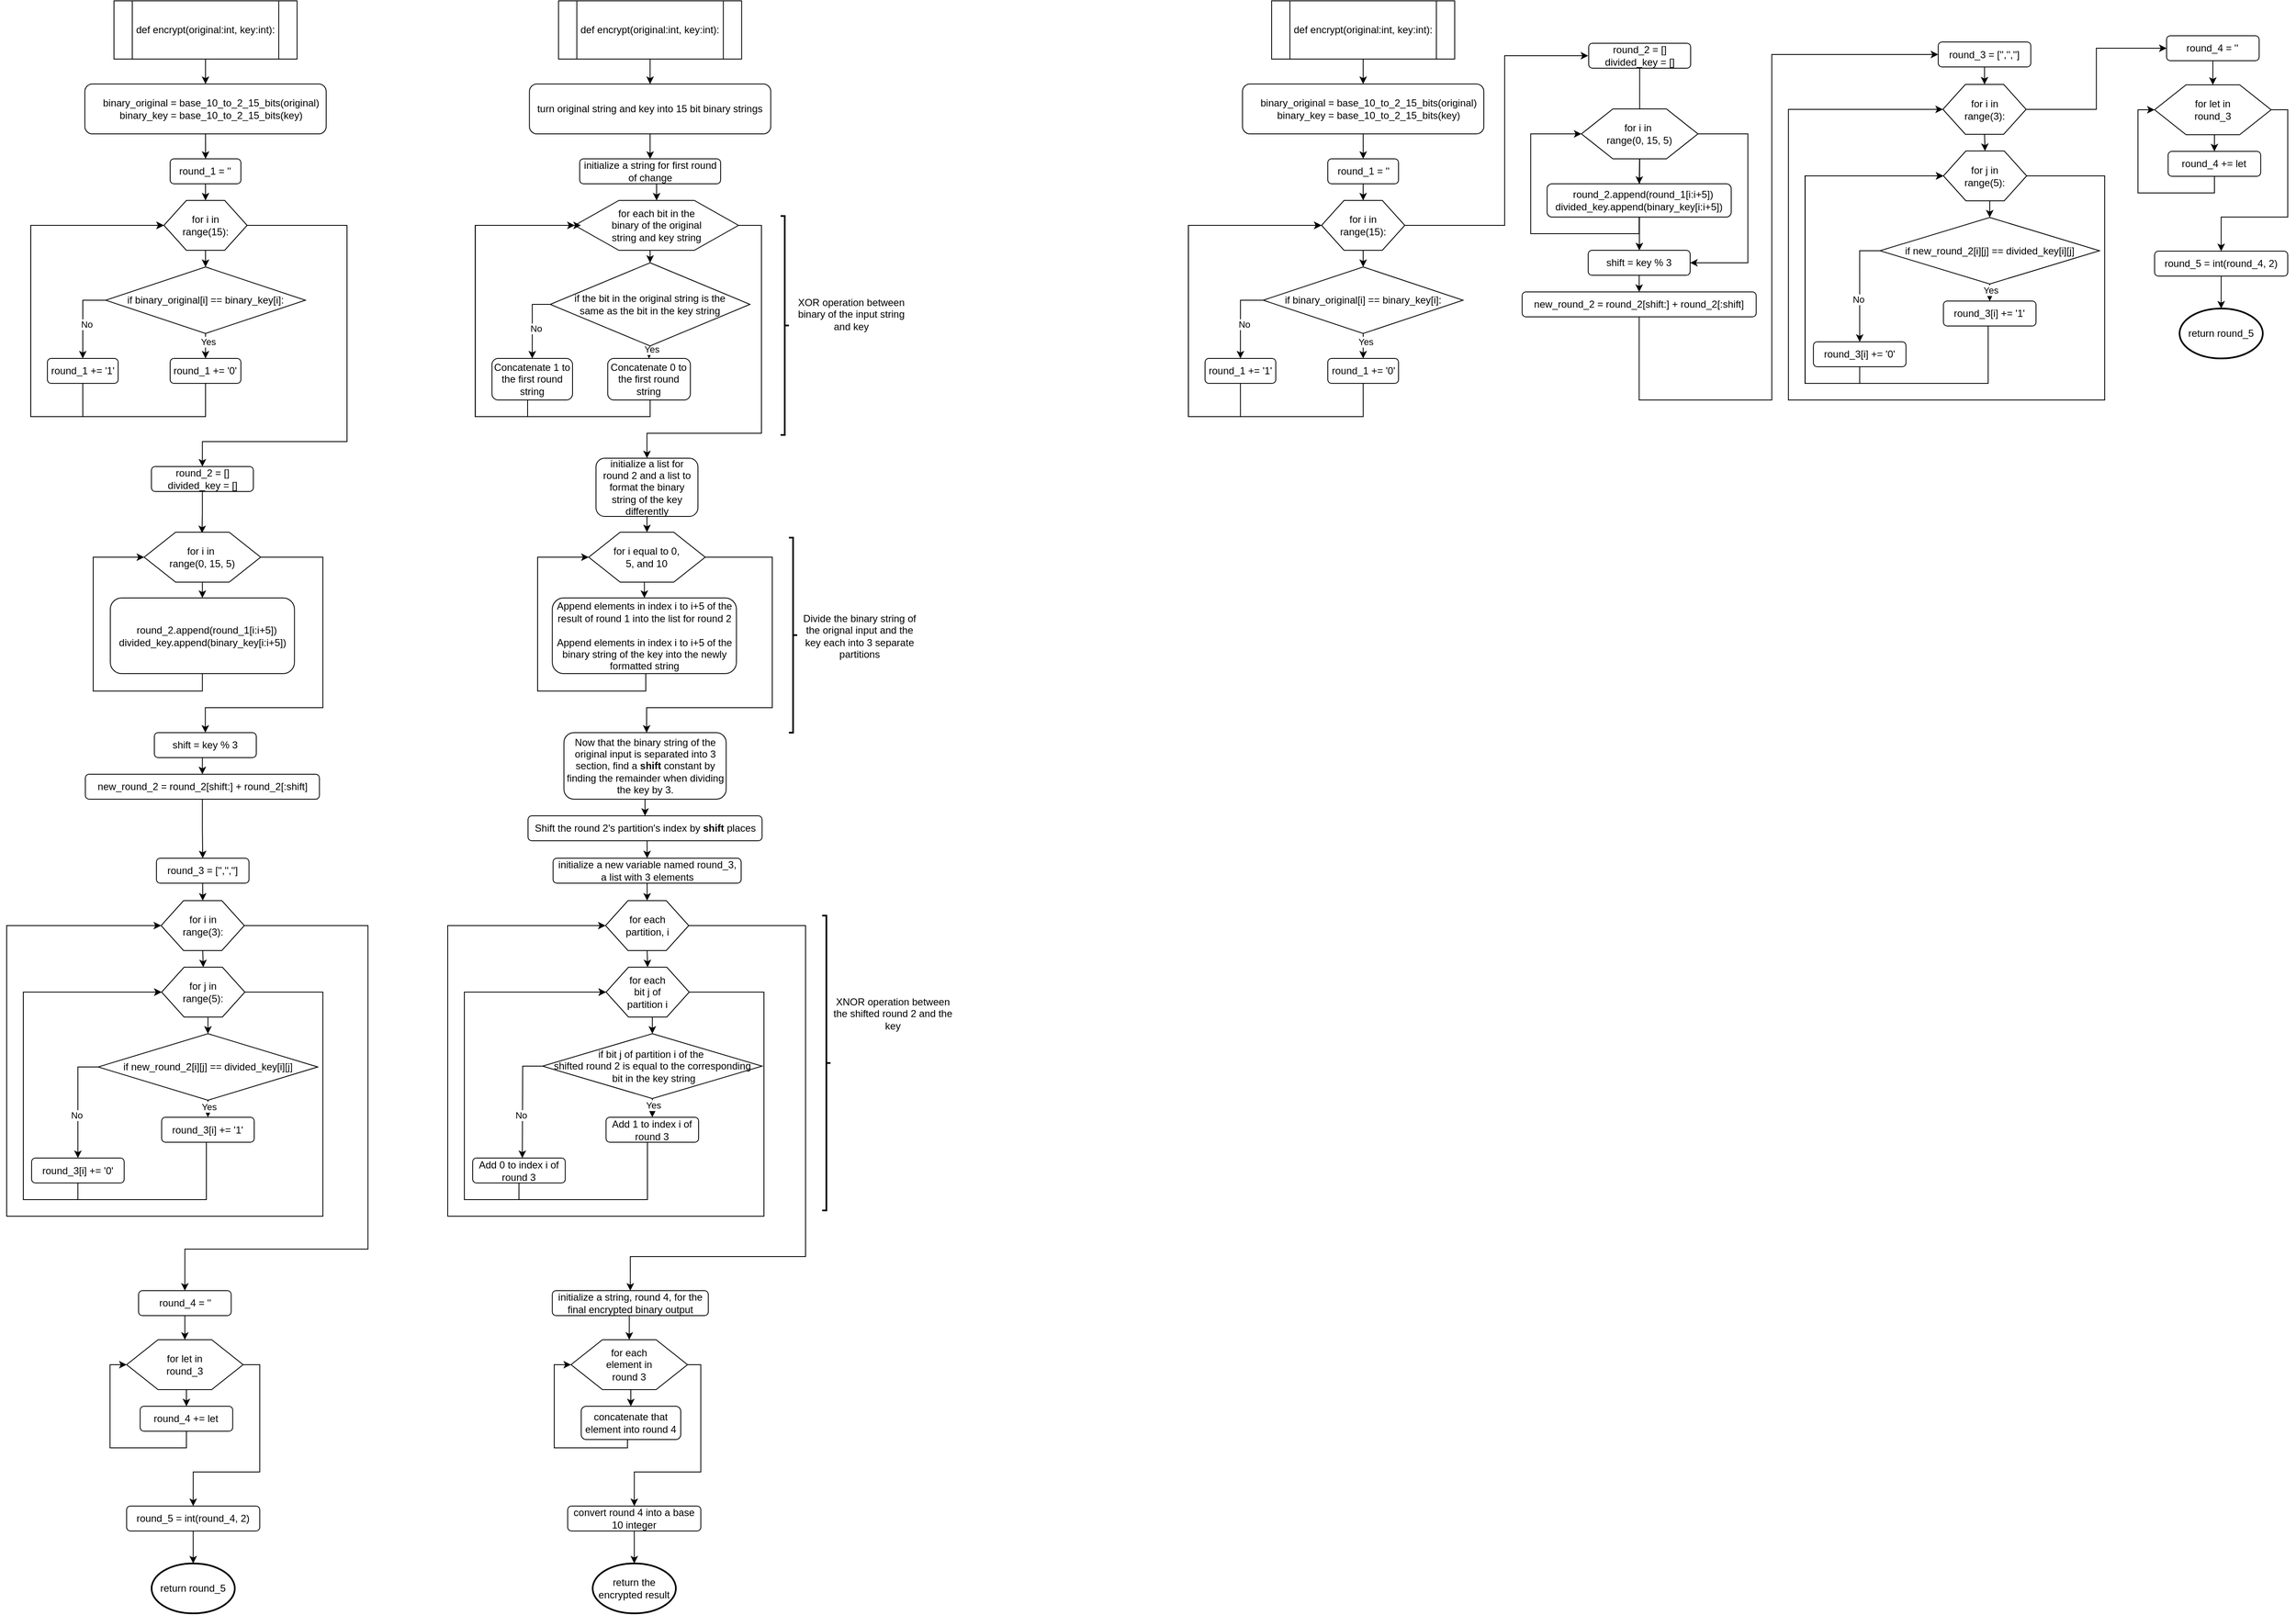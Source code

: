 <mxfile version="24.7.16">
  <diagram id="C5RBs43oDa-KdzZeNtuy" name="Page-1">
    <mxGraphModel dx="4097" dy="2126" grid="1" gridSize="10" guides="1" tooltips="1" connect="1" arrows="1" fold="1" page="1" pageScale="1" pageWidth="827" pageHeight="1169" math="0" shadow="0">
      <root>
        <mxCell id="WIyWlLk6GJQsqaUBKTNV-0" />
        <mxCell id="WIyWlLk6GJQsqaUBKTNV-1" parent="WIyWlLk6GJQsqaUBKTNV-0" />
        <mxCell id="J2dyGMC0eDG8jGoPul1R-4" style="edgeStyle=orthogonalEdgeStyle;rounded=0;orthogonalLoop=1;jettySize=auto;html=1;exitX=0.5;exitY=1;exitDx=0;exitDy=0;entryX=0.5;entryY=0;entryDx=0;entryDy=0;" edge="1" parent="WIyWlLk6GJQsqaUBKTNV-1" source="J2dyGMC0eDG8jGoPul1R-1" target="J2dyGMC0eDG8jGoPul1R-3">
          <mxGeometry relative="1" as="geometry" />
        </mxCell>
        <mxCell id="J2dyGMC0eDG8jGoPul1R-1" value="def encrypt(original:int, key:int):" style="shape=process;whiteSpace=wrap;html=1;backgroundOutline=1;" vertex="1" parent="WIyWlLk6GJQsqaUBKTNV-1">
          <mxGeometry x="158.96" y="60" width="220" height="70" as="geometry" />
        </mxCell>
        <mxCell id="J2dyGMC0eDG8jGoPul1R-6" style="edgeStyle=orthogonalEdgeStyle;rounded=0;orthogonalLoop=1;jettySize=auto;html=1;exitX=0.5;exitY=1;exitDx=0;exitDy=0;" edge="1" parent="WIyWlLk6GJQsqaUBKTNV-1" source="J2dyGMC0eDG8jGoPul1R-3" target="J2dyGMC0eDG8jGoPul1R-5">
          <mxGeometry relative="1" as="geometry" />
        </mxCell>
        <mxCell id="J2dyGMC0eDG8jGoPul1R-3" value="&amp;nbsp;&amp;nbsp;&amp;nbsp; binary_original = base_10_to_2_15_bits(original) &lt;br&gt;&amp;nbsp;&amp;nbsp;&amp;nbsp; binary_key = base_10_to_2_15_bits(key)" style="rounded=1;whiteSpace=wrap;html=1;" vertex="1" parent="WIyWlLk6GJQsqaUBKTNV-1">
          <mxGeometry x="123.96" y="160" width="290" height="60" as="geometry" />
        </mxCell>
        <mxCell id="J2dyGMC0eDG8jGoPul1R-12" style="edgeStyle=orthogonalEdgeStyle;rounded=0;orthogonalLoop=1;jettySize=auto;html=1;exitX=0.5;exitY=1;exitDx=0;exitDy=0;entryX=0.5;entryY=0;entryDx=0;entryDy=0;" edge="1" parent="WIyWlLk6GJQsqaUBKTNV-1" source="J2dyGMC0eDG8jGoPul1R-5" target="J2dyGMC0eDG8jGoPul1R-8">
          <mxGeometry relative="1" as="geometry" />
        </mxCell>
        <mxCell id="J2dyGMC0eDG8jGoPul1R-5" value="round_1 = &#39;&#39;" style="rounded=1;whiteSpace=wrap;html=1;" vertex="1" parent="WIyWlLk6GJQsqaUBKTNV-1">
          <mxGeometry x="226.46" y="250" width="85" height="30" as="geometry" />
        </mxCell>
        <mxCell id="J2dyGMC0eDG8jGoPul1R-10" value="" style="group" vertex="1" connectable="0" parent="WIyWlLk6GJQsqaUBKTNV-1">
          <mxGeometry x="218.96" y="300" width="100" height="60" as="geometry" />
        </mxCell>
        <mxCell id="J2dyGMC0eDG8jGoPul1R-8" value="" style="verticalLabelPosition=bottom;verticalAlign=top;html=1;shape=hexagon;perimeter=hexagonPerimeter2;arcSize=6;size=0.27;" vertex="1" parent="J2dyGMC0eDG8jGoPul1R-10">
          <mxGeometry width="100" height="60" as="geometry" />
        </mxCell>
        <mxCell id="J2dyGMC0eDG8jGoPul1R-9" value="for i in range(15):" style="text;html=1;align=center;verticalAlign=middle;whiteSpace=wrap;rounded=0;" vertex="1" parent="J2dyGMC0eDG8jGoPul1R-10">
          <mxGeometry x="20" y="15" width="60" height="30" as="geometry" />
        </mxCell>
        <mxCell id="J2dyGMC0eDG8jGoPul1R-19" style="edgeStyle=orthogonalEdgeStyle;rounded=0;orthogonalLoop=1;jettySize=auto;html=1;exitX=0;exitY=0.5;exitDx=0;exitDy=0;entryX=0.5;entryY=0;entryDx=0;entryDy=0;" edge="1" parent="WIyWlLk6GJQsqaUBKTNV-1" source="J2dyGMC0eDG8jGoPul1R-13" target="J2dyGMC0eDG8jGoPul1R-17">
          <mxGeometry relative="1" as="geometry" />
        </mxCell>
        <mxCell id="J2dyGMC0eDG8jGoPul1R-187" value="No" style="edgeLabel;html=1;align=center;verticalAlign=middle;resizable=0;points=[];" vertex="1" connectable="0" parent="J2dyGMC0eDG8jGoPul1R-19">
          <mxGeometry x="0.153" y="4" relative="1" as="geometry">
            <mxPoint as="offset" />
          </mxGeometry>
        </mxCell>
        <mxCell id="J2dyGMC0eDG8jGoPul1R-20" style="edgeStyle=orthogonalEdgeStyle;rounded=0;orthogonalLoop=1;jettySize=auto;html=1;exitX=0.5;exitY=1;exitDx=0;exitDy=0;entryX=0.5;entryY=0;entryDx=0;entryDy=0;" edge="1" parent="WIyWlLk6GJQsqaUBKTNV-1" source="J2dyGMC0eDG8jGoPul1R-13" target="J2dyGMC0eDG8jGoPul1R-15">
          <mxGeometry relative="1" as="geometry" />
        </mxCell>
        <mxCell id="J2dyGMC0eDG8jGoPul1R-186" value="Yes" style="edgeLabel;html=1;align=center;verticalAlign=middle;resizable=0;points=[];" vertex="1" connectable="0" parent="J2dyGMC0eDG8jGoPul1R-20">
          <mxGeometry x="-0.333" y="3" relative="1" as="geometry">
            <mxPoint as="offset" />
          </mxGeometry>
        </mxCell>
        <mxCell id="J2dyGMC0eDG8jGoPul1R-13" value="if binary_original[i] == binary_key[i]:" style="rhombus;whiteSpace=wrap;html=1;" vertex="1" parent="WIyWlLk6GJQsqaUBKTNV-1">
          <mxGeometry x="148.96" y="380" width="240" height="80" as="geometry" />
        </mxCell>
        <mxCell id="J2dyGMC0eDG8jGoPul1R-14" style="edgeStyle=orthogonalEdgeStyle;rounded=0;orthogonalLoop=1;jettySize=auto;html=1;exitX=0.5;exitY=1;exitDx=0;exitDy=0;entryX=0.5;entryY=0;entryDx=0;entryDy=0;" edge="1" parent="WIyWlLk6GJQsqaUBKTNV-1" source="J2dyGMC0eDG8jGoPul1R-8" target="J2dyGMC0eDG8jGoPul1R-13">
          <mxGeometry relative="1" as="geometry" />
        </mxCell>
        <mxCell id="J2dyGMC0eDG8jGoPul1R-47" style="edgeStyle=orthogonalEdgeStyle;rounded=0;orthogonalLoop=1;jettySize=auto;html=1;exitX=0.5;exitY=1;exitDx=0;exitDy=0;entryX=0;entryY=0.5;entryDx=0;entryDy=0;" edge="1" parent="WIyWlLk6GJQsqaUBKTNV-1" source="J2dyGMC0eDG8jGoPul1R-15" target="J2dyGMC0eDG8jGoPul1R-8">
          <mxGeometry relative="1" as="geometry">
            <Array as="points">
              <mxPoint x="268.96" y="560" />
              <mxPoint x="58.96" y="560" />
              <mxPoint x="58.96" y="330" />
            </Array>
          </mxGeometry>
        </mxCell>
        <mxCell id="J2dyGMC0eDG8jGoPul1R-15" value="round_1 += &#39;0&#39;" style="rounded=1;whiteSpace=wrap;html=1;" vertex="1" parent="WIyWlLk6GJQsqaUBKTNV-1">
          <mxGeometry x="226.46" y="490" width="85" height="30" as="geometry" />
        </mxCell>
        <mxCell id="J2dyGMC0eDG8jGoPul1R-48" style="edgeStyle=orthogonalEdgeStyle;rounded=0;orthogonalLoop=1;jettySize=auto;html=1;exitX=0.5;exitY=1;exitDx=0;exitDy=0;" edge="1" parent="WIyWlLk6GJQsqaUBKTNV-1" source="J2dyGMC0eDG8jGoPul1R-17">
          <mxGeometry relative="1" as="geometry">
            <mxPoint x="218.96" y="330" as="targetPoint" />
            <Array as="points">
              <mxPoint x="120.96" y="560" />
              <mxPoint x="58.96" y="560" />
              <mxPoint x="58.96" y="330" />
            </Array>
          </mxGeometry>
        </mxCell>
        <mxCell id="J2dyGMC0eDG8jGoPul1R-17" value="round_1 += &#39;1&#39;" style="rounded=1;whiteSpace=wrap;html=1;" vertex="1" parent="WIyWlLk6GJQsqaUBKTNV-1">
          <mxGeometry x="78.96" y="490" width="85" height="30" as="geometry" />
        </mxCell>
        <mxCell id="J2dyGMC0eDG8jGoPul1R-327" style="edgeStyle=orthogonalEdgeStyle;rounded=0;orthogonalLoop=1;jettySize=auto;html=1;exitX=0.5;exitY=1;exitDx=0;exitDy=0;" edge="1" parent="WIyWlLk6GJQsqaUBKTNV-1" source="J2dyGMC0eDG8jGoPul1R-21">
          <mxGeometry relative="1" as="geometry">
            <mxPoint x="264.778" y="700" as="targetPoint" />
          </mxGeometry>
        </mxCell>
        <mxCell id="J2dyGMC0eDG8jGoPul1R-21" value="round_2 = []&lt;br&gt;divided_key = []" style="rounded=1;whiteSpace=wrap;html=1;" vertex="1" parent="WIyWlLk6GJQsqaUBKTNV-1">
          <mxGeometry x="203.95" y="620" width="122.5" height="30" as="geometry" />
        </mxCell>
        <mxCell id="J2dyGMC0eDG8jGoPul1R-33" value="" style="group" vertex="1" connectable="0" parent="WIyWlLk6GJQsqaUBKTNV-1">
          <mxGeometry x="195.21" y="699" width="140" height="60" as="geometry" />
        </mxCell>
        <mxCell id="J2dyGMC0eDG8jGoPul1R-34" value="" style="verticalLabelPosition=bottom;verticalAlign=top;html=1;shape=hexagon;perimeter=hexagonPerimeter2;arcSize=6;size=0.27;" vertex="1" parent="J2dyGMC0eDG8jGoPul1R-33">
          <mxGeometry width="140" height="60" as="geometry" />
        </mxCell>
        <mxCell id="J2dyGMC0eDG8jGoPul1R-35" value="&lt;div&gt;for i in&amp;nbsp;&lt;/div&gt;&lt;div&gt;range(0, 15, 5)&lt;/div&gt;" style="text;html=1;align=center;verticalAlign=middle;whiteSpace=wrap;rounded=0;" vertex="1" parent="J2dyGMC0eDG8jGoPul1R-33">
          <mxGeometry x="28" y="15" width="84" height="30" as="geometry" />
        </mxCell>
        <mxCell id="J2dyGMC0eDG8jGoPul1R-39" style="edgeStyle=orthogonalEdgeStyle;rounded=0;orthogonalLoop=1;jettySize=auto;html=1;exitX=0.5;exitY=1;exitDx=0;exitDy=0;" edge="1" parent="WIyWlLk6GJQsqaUBKTNV-1" source="J2dyGMC0eDG8jGoPul1R-37">
          <mxGeometry relative="1" as="geometry">
            <mxPoint x="195.2" y="729" as="targetPoint" />
            <Array as="points">
              <mxPoint x="265" y="890" />
              <mxPoint x="134" y="890" />
              <mxPoint x="134" y="729" />
            </Array>
          </mxGeometry>
        </mxCell>
        <mxCell id="J2dyGMC0eDG8jGoPul1R-37" value="&amp;nbsp;&amp;nbsp;&amp;nbsp;&amp;nbsp;&amp;nbsp;&amp;nbsp;&amp;nbsp; round_2.append(round_1[i:i+5])&amp;nbsp;&amp;nbsp;&amp;nbsp;&amp;nbsp;&amp;nbsp; divided_key.append(binary_key[i:i+5])" style="rounded=1;whiteSpace=wrap;html=1;" vertex="1" parent="WIyWlLk6GJQsqaUBKTNV-1">
          <mxGeometry x="154.58" y="778" width="221.25" height="91" as="geometry" />
        </mxCell>
        <mxCell id="J2dyGMC0eDG8jGoPul1R-38" style="edgeStyle=orthogonalEdgeStyle;rounded=0;orthogonalLoop=1;jettySize=auto;html=1;exitX=0.5;exitY=1;exitDx=0;exitDy=0;entryX=0.5;entryY=0;entryDx=0;entryDy=0;" edge="1" parent="WIyWlLk6GJQsqaUBKTNV-1" source="J2dyGMC0eDG8jGoPul1R-34" target="J2dyGMC0eDG8jGoPul1R-37">
          <mxGeometry relative="1" as="geometry" />
        </mxCell>
        <mxCell id="J2dyGMC0eDG8jGoPul1R-43" style="edgeStyle=orthogonalEdgeStyle;rounded=0;orthogonalLoop=1;jettySize=auto;html=1;exitX=0.5;exitY=1;exitDx=0;exitDy=0;entryX=0.5;entryY=0;entryDx=0;entryDy=0;" edge="1" parent="WIyWlLk6GJQsqaUBKTNV-1" source="J2dyGMC0eDG8jGoPul1R-40" target="J2dyGMC0eDG8jGoPul1R-42">
          <mxGeometry relative="1" as="geometry" />
        </mxCell>
        <mxCell id="J2dyGMC0eDG8jGoPul1R-40" value="shift = key % 3" style="rounded=1;whiteSpace=wrap;html=1;" vertex="1" parent="WIyWlLk6GJQsqaUBKTNV-1">
          <mxGeometry x="207.48" y="940" width="122.5" height="30" as="geometry" />
        </mxCell>
        <mxCell id="J2dyGMC0eDG8jGoPul1R-256" style="edgeStyle=orthogonalEdgeStyle;rounded=0;orthogonalLoop=1;jettySize=auto;html=1;exitX=0.5;exitY=1;exitDx=0;exitDy=0;entryX=0.5;entryY=0;entryDx=0;entryDy=0;" edge="1" parent="WIyWlLk6GJQsqaUBKTNV-1" source="J2dyGMC0eDG8jGoPul1R-42" target="J2dyGMC0eDG8jGoPul1R-44">
          <mxGeometry relative="1" as="geometry" />
        </mxCell>
        <mxCell id="J2dyGMC0eDG8jGoPul1R-42" value="new_round_2 = round_2[shift:] + round_2[:shift]" style="rounded=1;whiteSpace=wrap;html=1;" vertex="1" parent="WIyWlLk6GJQsqaUBKTNV-1">
          <mxGeometry x="124.58" y="990" width="281.24" height="30" as="geometry" />
        </mxCell>
        <mxCell id="J2dyGMC0eDG8jGoPul1R-56" style="edgeStyle=orthogonalEdgeStyle;rounded=0;orthogonalLoop=1;jettySize=auto;html=1;exitX=0.5;exitY=1;exitDx=0;exitDy=0;entryX=0.5;entryY=0;entryDx=0;entryDy=0;" edge="1" parent="WIyWlLk6GJQsqaUBKTNV-1" source="J2dyGMC0eDG8jGoPul1R-44" target="J2dyGMC0eDG8jGoPul1R-51">
          <mxGeometry relative="1" as="geometry" />
        </mxCell>
        <mxCell id="J2dyGMC0eDG8jGoPul1R-44" value="round_3 = [&#39;&#39;,&#39;&#39;,&#39;&#39;]" style="rounded=1;whiteSpace=wrap;html=1;" vertex="1" parent="WIyWlLk6GJQsqaUBKTNV-1">
          <mxGeometry x="209.97" y="1091" width="111.25" height="30" as="geometry" />
        </mxCell>
        <mxCell id="J2dyGMC0eDG8jGoPul1R-49" style="edgeStyle=orthogonalEdgeStyle;rounded=0;orthogonalLoop=1;jettySize=auto;html=1;exitX=1;exitY=0.5;exitDx=0;exitDy=0;entryX=0.5;entryY=0;entryDx=0;entryDy=0;" edge="1" parent="WIyWlLk6GJQsqaUBKTNV-1" target="J2dyGMC0eDG8jGoPul1R-21">
          <mxGeometry relative="1" as="geometry">
            <mxPoint x="318.34" y="330" as="sourcePoint" />
            <mxPoint x="539.37" y="126" as="targetPoint" />
            <Array as="points">
              <mxPoint x="439" y="330" />
              <mxPoint x="439" y="590" />
              <mxPoint x="265" y="590" />
            </Array>
          </mxGeometry>
        </mxCell>
        <mxCell id="J2dyGMC0eDG8jGoPul1R-50" value="" style="group" vertex="1" connectable="0" parent="WIyWlLk6GJQsqaUBKTNV-1">
          <mxGeometry x="215.6" y="1142" width="100" height="60" as="geometry" />
        </mxCell>
        <mxCell id="J2dyGMC0eDG8jGoPul1R-51" value="" style="verticalLabelPosition=bottom;verticalAlign=top;html=1;shape=hexagon;perimeter=hexagonPerimeter2;arcSize=6;size=0.27;" vertex="1" parent="J2dyGMC0eDG8jGoPul1R-50">
          <mxGeometry width="100" height="60" as="geometry" />
        </mxCell>
        <mxCell id="J2dyGMC0eDG8jGoPul1R-52" value="for i in range(3):" style="text;html=1;align=center;verticalAlign=middle;whiteSpace=wrap;rounded=0;" vertex="1" parent="J2dyGMC0eDG8jGoPul1R-50">
          <mxGeometry x="20" y="15" width="60" height="30" as="geometry" />
        </mxCell>
        <mxCell id="J2dyGMC0eDG8jGoPul1R-53" value="" style="group" vertex="1" connectable="0" parent="WIyWlLk6GJQsqaUBKTNV-1">
          <mxGeometry x="216.23" y="1222" width="100" height="60" as="geometry" />
        </mxCell>
        <mxCell id="J2dyGMC0eDG8jGoPul1R-54" value="" style="verticalLabelPosition=bottom;verticalAlign=top;html=1;shape=hexagon;perimeter=hexagonPerimeter2;arcSize=6;size=0.27;" vertex="1" parent="J2dyGMC0eDG8jGoPul1R-53">
          <mxGeometry width="100" height="60" as="geometry" />
        </mxCell>
        <mxCell id="J2dyGMC0eDG8jGoPul1R-55" value="for j in range(5):" style="text;html=1;align=center;verticalAlign=middle;whiteSpace=wrap;rounded=0;" vertex="1" parent="J2dyGMC0eDG8jGoPul1R-53">
          <mxGeometry x="20" y="15" width="60" height="30" as="geometry" />
        </mxCell>
        <mxCell id="J2dyGMC0eDG8jGoPul1R-57" style="edgeStyle=orthogonalEdgeStyle;rounded=0;orthogonalLoop=1;jettySize=auto;html=1;exitX=0.5;exitY=1;exitDx=0;exitDy=0;entryX=0.5;entryY=0;entryDx=0;entryDy=0;" edge="1" parent="WIyWlLk6GJQsqaUBKTNV-1" source="J2dyGMC0eDG8jGoPul1R-51" target="J2dyGMC0eDG8jGoPul1R-54">
          <mxGeometry relative="1" as="geometry" />
        </mxCell>
        <mxCell id="J2dyGMC0eDG8jGoPul1R-61" style="edgeStyle=orthogonalEdgeStyle;rounded=0;orthogonalLoop=1;jettySize=auto;html=1;exitX=0.5;exitY=1;exitDx=0;exitDy=0;entryX=0.5;entryY=0;entryDx=0;entryDy=0;" edge="1" parent="WIyWlLk6GJQsqaUBKTNV-1" source="J2dyGMC0eDG8jGoPul1R-58" target="J2dyGMC0eDG8jGoPul1R-60">
          <mxGeometry relative="1" as="geometry" />
        </mxCell>
        <mxCell id="J2dyGMC0eDG8jGoPul1R-188" value="Yes" style="edgeLabel;html=1;align=center;verticalAlign=middle;resizable=0;points=[];" vertex="1" connectable="0" parent="J2dyGMC0eDG8jGoPul1R-61">
          <mxGeometry x="-0.195" y="1" relative="1" as="geometry">
            <mxPoint y="-1" as="offset" />
          </mxGeometry>
        </mxCell>
        <mxCell id="J2dyGMC0eDG8jGoPul1R-101" style="edgeStyle=orthogonalEdgeStyle;rounded=0;orthogonalLoop=1;jettySize=auto;html=1;exitX=0;exitY=0.5;exitDx=0;exitDy=0;entryX=0.5;entryY=0;entryDx=0;entryDy=0;" edge="1" parent="WIyWlLk6GJQsqaUBKTNV-1" source="J2dyGMC0eDG8jGoPul1R-58" target="J2dyGMC0eDG8jGoPul1R-62">
          <mxGeometry relative="1" as="geometry" />
        </mxCell>
        <mxCell id="J2dyGMC0eDG8jGoPul1R-189" value="No" style="edgeLabel;html=1;align=center;verticalAlign=middle;resizable=0;points=[];" vertex="1" connectable="0" parent="J2dyGMC0eDG8jGoPul1R-101">
          <mxGeometry x="0.234" y="-2" relative="1" as="geometry">
            <mxPoint as="offset" />
          </mxGeometry>
        </mxCell>
        <mxCell id="J2dyGMC0eDG8jGoPul1R-58" value="if new_round_2[i][j] == divided_key[i][j]" style="rhombus;whiteSpace=wrap;html=1;" vertex="1" parent="WIyWlLk6GJQsqaUBKTNV-1">
          <mxGeometry x="139.98" y="1302" width="263.75" height="80" as="geometry" />
        </mxCell>
        <mxCell id="J2dyGMC0eDG8jGoPul1R-59" style="edgeStyle=orthogonalEdgeStyle;rounded=0;orthogonalLoop=1;jettySize=auto;html=1;exitX=0.5;exitY=1;exitDx=0;exitDy=0;entryX=0.5;entryY=0;entryDx=0;entryDy=0;" edge="1" parent="WIyWlLk6GJQsqaUBKTNV-1" source="J2dyGMC0eDG8jGoPul1R-54" target="J2dyGMC0eDG8jGoPul1R-58">
          <mxGeometry relative="1" as="geometry" />
        </mxCell>
        <mxCell id="J2dyGMC0eDG8jGoPul1R-95" style="edgeStyle=orthogonalEdgeStyle;rounded=0;orthogonalLoop=1;jettySize=auto;html=1;exitX=0.5;exitY=1;exitDx=0;exitDy=0;entryX=0;entryY=0.5;entryDx=0;entryDy=0;" edge="1" parent="WIyWlLk6GJQsqaUBKTNV-1" source="J2dyGMC0eDG8jGoPul1R-60" target="J2dyGMC0eDG8jGoPul1R-54">
          <mxGeometry relative="1" as="geometry">
            <Array as="points">
              <mxPoint x="269.98" y="1432.5" />
              <mxPoint x="269.98" y="1501.5" />
              <mxPoint x="49.98" y="1501.5" />
              <mxPoint x="49.98" y="1252.5" />
            </Array>
          </mxGeometry>
        </mxCell>
        <mxCell id="J2dyGMC0eDG8jGoPul1R-60" value="round_3[i] += &#39;1&#39;" style="rounded=1;whiteSpace=wrap;html=1;" vertex="1" parent="WIyWlLk6GJQsqaUBKTNV-1">
          <mxGeometry x="216.23" y="1402.5" width="111.25" height="30" as="geometry" />
        </mxCell>
        <mxCell id="J2dyGMC0eDG8jGoPul1R-93" style="edgeStyle=orthogonalEdgeStyle;rounded=0;orthogonalLoop=1;jettySize=auto;html=1;exitX=0.5;exitY=1;exitDx=0;exitDy=0;entryX=0;entryY=0.5;entryDx=0;entryDy=0;" edge="1" parent="WIyWlLk6GJQsqaUBKTNV-1" source="J2dyGMC0eDG8jGoPul1R-62" target="J2dyGMC0eDG8jGoPul1R-54">
          <mxGeometry relative="1" as="geometry">
            <Array as="points">
              <mxPoint x="115.98" y="1501.5" />
              <mxPoint x="49.98" y="1501.5" />
              <mxPoint x="49.98" y="1252.5" />
            </Array>
          </mxGeometry>
        </mxCell>
        <mxCell id="J2dyGMC0eDG8jGoPul1R-62" value="round_3[i] += &#39;0&#39;" style="rounded=1;whiteSpace=wrap;html=1;" vertex="1" parent="WIyWlLk6GJQsqaUBKTNV-1">
          <mxGeometry x="59.98" y="1451.5" width="111.25" height="30" as="geometry" />
        </mxCell>
        <mxCell id="J2dyGMC0eDG8jGoPul1R-72" style="edgeStyle=orthogonalEdgeStyle;rounded=0;orthogonalLoop=1;jettySize=auto;html=1;exitX=0.5;exitY=1;exitDx=0;exitDy=0;entryX=0.5;entryY=0;entryDx=0;entryDy=0;" edge="1" parent="WIyWlLk6GJQsqaUBKTNV-1" source="J2dyGMC0eDG8jGoPul1R-64" target="J2dyGMC0eDG8jGoPul1R-70">
          <mxGeometry relative="1" as="geometry" />
        </mxCell>
        <mxCell id="J2dyGMC0eDG8jGoPul1R-64" value="round_4 = &#39;&#39;" style="rounded=1;whiteSpace=wrap;html=1;" vertex="1" parent="WIyWlLk6GJQsqaUBKTNV-1">
          <mxGeometry x="188.53" y="1611" width="111.25" height="30" as="geometry" />
        </mxCell>
        <mxCell id="J2dyGMC0eDG8jGoPul1R-69" value="" style="group" vertex="1" connectable="0" parent="WIyWlLk6GJQsqaUBKTNV-1">
          <mxGeometry x="174.15" y="1670" width="140" height="60" as="geometry" />
        </mxCell>
        <mxCell id="J2dyGMC0eDG8jGoPul1R-70" value="" style="verticalLabelPosition=bottom;verticalAlign=top;html=1;shape=hexagon;perimeter=hexagonPerimeter2;arcSize=6;size=0.27;" vertex="1" parent="J2dyGMC0eDG8jGoPul1R-69">
          <mxGeometry width="140" height="60" as="geometry" />
        </mxCell>
        <mxCell id="J2dyGMC0eDG8jGoPul1R-71" value="for let in round_3" style="text;html=1;align=center;verticalAlign=middle;whiteSpace=wrap;rounded=0;" vertex="1" parent="J2dyGMC0eDG8jGoPul1R-69">
          <mxGeometry x="28" y="15" width="84" height="30" as="geometry" />
        </mxCell>
        <mxCell id="J2dyGMC0eDG8jGoPul1R-75" style="edgeStyle=orthogonalEdgeStyle;rounded=0;orthogonalLoop=1;jettySize=auto;html=1;exitX=0.5;exitY=1;exitDx=0;exitDy=0;entryX=0;entryY=0.5;entryDx=0;entryDy=0;" edge="1" parent="WIyWlLk6GJQsqaUBKTNV-1" source="J2dyGMC0eDG8jGoPul1R-73" target="J2dyGMC0eDG8jGoPul1R-70">
          <mxGeometry relative="1" as="geometry" />
        </mxCell>
        <mxCell id="J2dyGMC0eDG8jGoPul1R-73" value="round_4 += let" style="rounded=1;whiteSpace=wrap;html=1;" vertex="1" parent="WIyWlLk6GJQsqaUBKTNV-1">
          <mxGeometry x="190.4" y="1750" width="111.25" height="30" as="geometry" />
        </mxCell>
        <mxCell id="J2dyGMC0eDG8jGoPul1R-74" style="edgeStyle=orthogonalEdgeStyle;rounded=0;orthogonalLoop=1;jettySize=auto;html=1;exitX=0.5;exitY=1;exitDx=0;exitDy=0;entryX=0.5;entryY=0;entryDx=0;entryDy=0;" edge="1" parent="WIyWlLk6GJQsqaUBKTNV-1" source="J2dyGMC0eDG8jGoPul1R-70" target="J2dyGMC0eDG8jGoPul1R-73">
          <mxGeometry relative="1" as="geometry" />
        </mxCell>
        <mxCell id="J2dyGMC0eDG8jGoPul1R-85" value="round_5 = int(round_4, 2)" style="rounded=1;whiteSpace=wrap;html=1;" vertex="1" parent="WIyWlLk6GJQsqaUBKTNV-1">
          <mxGeometry x="174.15" y="1870" width="160" height="30" as="geometry" />
        </mxCell>
        <mxCell id="J2dyGMC0eDG8jGoPul1R-91" style="edgeStyle=orthogonalEdgeStyle;rounded=0;orthogonalLoop=1;jettySize=auto;html=1;exitX=1;exitY=0.5;exitDx=0;exitDy=0;entryX=0.5;entryY=0;entryDx=0;entryDy=0;" edge="1" parent="WIyWlLk6GJQsqaUBKTNV-1" source="J2dyGMC0eDG8jGoPul1R-70" target="J2dyGMC0eDG8jGoPul1R-85">
          <mxGeometry relative="1" as="geometry">
            <Array as="points">
              <mxPoint x="334.15" y="1700" />
              <mxPoint x="334.15" y="1829" />
              <mxPoint x="254.15" y="1829" />
            </Array>
          </mxGeometry>
        </mxCell>
        <mxCell id="J2dyGMC0eDG8jGoPul1R-98" value="return round_5" style="strokeWidth=2;html=1;shape=mxgraph.flowchart.start_1;whiteSpace=wrap;" vertex="1" parent="WIyWlLk6GJQsqaUBKTNV-1">
          <mxGeometry x="204.15" y="1939" width="100" height="60" as="geometry" />
        </mxCell>
        <mxCell id="J2dyGMC0eDG8jGoPul1R-99" style="edgeStyle=orthogonalEdgeStyle;rounded=0;orthogonalLoop=1;jettySize=auto;html=1;exitX=0.5;exitY=1;exitDx=0;exitDy=0;entryX=0.5;entryY=0;entryDx=0;entryDy=0;entryPerimeter=0;" edge="1" parent="WIyWlLk6GJQsqaUBKTNV-1" source="J2dyGMC0eDG8jGoPul1R-85" target="J2dyGMC0eDG8jGoPul1R-98">
          <mxGeometry relative="1" as="geometry" />
        </mxCell>
        <mxCell id="J2dyGMC0eDG8jGoPul1R-136" style="edgeStyle=orthogonalEdgeStyle;rounded=0;orthogonalLoop=1;jettySize=auto;html=1;exitX=1;exitY=0.5;exitDx=0;exitDy=0;entryX=0;entryY=0.5;entryDx=0;entryDy=0;" edge="1" parent="WIyWlLk6GJQsqaUBKTNV-1" source="J2dyGMC0eDG8jGoPul1R-54" target="J2dyGMC0eDG8jGoPul1R-51">
          <mxGeometry relative="1" as="geometry">
            <Array as="points">
              <mxPoint x="409.98" y="1251.5" />
              <mxPoint x="409.98" y="1521.5" />
              <mxPoint x="29.98" y="1521.5" />
              <mxPoint x="29.98" y="1171.5" />
            </Array>
          </mxGeometry>
        </mxCell>
        <mxCell id="J2dyGMC0eDG8jGoPul1R-190" style="edgeStyle=orthogonalEdgeStyle;rounded=0;orthogonalLoop=1;jettySize=auto;html=1;exitX=0.5;exitY=1;exitDx=0;exitDy=0;entryX=0.5;entryY=0;entryDx=0;entryDy=0;" edge="1" parent="WIyWlLk6GJQsqaUBKTNV-1" source="J2dyGMC0eDG8jGoPul1R-191" target="J2dyGMC0eDG8jGoPul1R-193">
          <mxGeometry relative="1" as="geometry" />
        </mxCell>
        <mxCell id="J2dyGMC0eDG8jGoPul1R-191" value="def encrypt(original:int, key:int):" style="shape=process;whiteSpace=wrap;html=1;backgroundOutline=1;" vertex="1" parent="WIyWlLk6GJQsqaUBKTNV-1">
          <mxGeometry x="1550.05" y="60" width="220" height="70" as="geometry" />
        </mxCell>
        <mxCell id="J2dyGMC0eDG8jGoPul1R-192" style="edgeStyle=orthogonalEdgeStyle;rounded=0;orthogonalLoop=1;jettySize=auto;html=1;exitX=0.5;exitY=1;exitDx=0;exitDy=0;" edge="1" parent="WIyWlLk6GJQsqaUBKTNV-1" source="J2dyGMC0eDG8jGoPul1R-193" target="J2dyGMC0eDG8jGoPul1R-195">
          <mxGeometry relative="1" as="geometry" />
        </mxCell>
        <mxCell id="J2dyGMC0eDG8jGoPul1R-193" value="&amp;nbsp;&amp;nbsp;&amp;nbsp; binary_original = base_10_to_2_15_bits(original) &lt;br&gt;&amp;nbsp;&amp;nbsp;&amp;nbsp; binary_key = base_10_to_2_15_bits(key)" style="rounded=1;whiteSpace=wrap;html=1;" vertex="1" parent="WIyWlLk6GJQsqaUBKTNV-1">
          <mxGeometry x="1515.05" y="160" width="290" height="60" as="geometry" />
        </mxCell>
        <mxCell id="J2dyGMC0eDG8jGoPul1R-194" style="edgeStyle=orthogonalEdgeStyle;rounded=0;orthogonalLoop=1;jettySize=auto;html=1;exitX=0.5;exitY=1;exitDx=0;exitDy=0;entryX=0.5;entryY=0;entryDx=0;entryDy=0;" edge="1" parent="WIyWlLk6GJQsqaUBKTNV-1" source="J2dyGMC0eDG8jGoPul1R-195" target="J2dyGMC0eDG8jGoPul1R-197">
          <mxGeometry relative="1" as="geometry" />
        </mxCell>
        <mxCell id="J2dyGMC0eDG8jGoPul1R-195" value="round_1 = &#39;&#39;" style="rounded=1;whiteSpace=wrap;html=1;" vertex="1" parent="WIyWlLk6GJQsqaUBKTNV-1">
          <mxGeometry x="1617.55" y="250" width="85" height="30" as="geometry" />
        </mxCell>
        <mxCell id="J2dyGMC0eDG8jGoPul1R-196" value="" style="group" vertex="1" connectable="0" parent="WIyWlLk6GJQsqaUBKTNV-1">
          <mxGeometry x="1610.05" y="300" width="100" height="60" as="geometry" />
        </mxCell>
        <mxCell id="J2dyGMC0eDG8jGoPul1R-197" value="" style="verticalLabelPosition=bottom;verticalAlign=top;html=1;shape=hexagon;perimeter=hexagonPerimeter2;arcSize=6;size=0.27;" vertex="1" parent="J2dyGMC0eDG8jGoPul1R-196">
          <mxGeometry width="100" height="60" as="geometry" />
        </mxCell>
        <mxCell id="J2dyGMC0eDG8jGoPul1R-198" value="for i in range(15):" style="text;html=1;align=center;verticalAlign=middle;whiteSpace=wrap;rounded=0;" vertex="1" parent="J2dyGMC0eDG8jGoPul1R-196">
          <mxGeometry x="20" y="15" width="60" height="30" as="geometry" />
        </mxCell>
        <mxCell id="J2dyGMC0eDG8jGoPul1R-199" style="edgeStyle=orthogonalEdgeStyle;rounded=0;orthogonalLoop=1;jettySize=auto;html=1;exitX=0;exitY=0.5;exitDx=0;exitDy=0;entryX=0.5;entryY=0;entryDx=0;entryDy=0;" edge="1" parent="WIyWlLk6GJQsqaUBKTNV-1" source="J2dyGMC0eDG8jGoPul1R-203" target="J2dyGMC0eDG8jGoPul1R-208">
          <mxGeometry relative="1" as="geometry" />
        </mxCell>
        <mxCell id="J2dyGMC0eDG8jGoPul1R-200" value="No" style="edgeLabel;html=1;align=center;verticalAlign=middle;resizable=0;points=[];" vertex="1" connectable="0" parent="J2dyGMC0eDG8jGoPul1R-199">
          <mxGeometry x="0.153" y="4" relative="1" as="geometry">
            <mxPoint as="offset" />
          </mxGeometry>
        </mxCell>
        <mxCell id="J2dyGMC0eDG8jGoPul1R-201" style="edgeStyle=orthogonalEdgeStyle;rounded=0;orthogonalLoop=1;jettySize=auto;html=1;exitX=0.5;exitY=1;exitDx=0;exitDy=0;entryX=0.5;entryY=0;entryDx=0;entryDy=0;" edge="1" parent="WIyWlLk6GJQsqaUBKTNV-1" source="J2dyGMC0eDG8jGoPul1R-203" target="J2dyGMC0eDG8jGoPul1R-206">
          <mxGeometry relative="1" as="geometry" />
        </mxCell>
        <mxCell id="J2dyGMC0eDG8jGoPul1R-202" value="Yes" style="edgeLabel;html=1;align=center;verticalAlign=middle;resizable=0;points=[];" vertex="1" connectable="0" parent="J2dyGMC0eDG8jGoPul1R-201">
          <mxGeometry x="-0.333" y="3" relative="1" as="geometry">
            <mxPoint as="offset" />
          </mxGeometry>
        </mxCell>
        <mxCell id="J2dyGMC0eDG8jGoPul1R-203" value="if binary_original[i] == binary_key[i]:" style="rhombus;whiteSpace=wrap;html=1;" vertex="1" parent="WIyWlLk6GJQsqaUBKTNV-1">
          <mxGeometry x="1540.05" y="380" width="240" height="80" as="geometry" />
        </mxCell>
        <mxCell id="J2dyGMC0eDG8jGoPul1R-204" style="edgeStyle=orthogonalEdgeStyle;rounded=0;orthogonalLoop=1;jettySize=auto;html=1;exitX=0.5;exitY=1;exitDx=0;exitDy=0;entryX=0.5;entryY=0;entryDx=0;entryDy=0;" edge="1" parent="WIyWlLk6GJQsqaUBKTNV-1" source="J2dyGMC0eDG8jGoPul1R-197" target="J2dyGMC0eDG8jGoPul1R-203">
          <mxGeometry relative="1" as="geometry" />
        </mxCell>
        <mxCell id="J2dyGMC0eDG8jGoPul1R-205" style="edgeStyle=orthogonalEdgeStyle;rounded=0;orthogonalLoop=1;jettySize=auto;html=1;exitX=0.5;exitY=1;exitDx=0;exitDy=0;entryX=0;entryY=0.5;entryDx=0;entryDy=0;" edge="1" parent="WIyWlLk6GJQsqaUBKTNV-1" source="J2dyGMC0eDG8jGoPul1R-206" target="J2dyGMC0eDG8jGoPul1R-197">
          <mxGeometry relative="1" as="geometry">
            <Array as="points">
              <mxPoint x="1660.05" y="560" />
              <mxPoint x="1450.05" y="560" />
              <mxPoint x="1450.05" y="330" />
            </Array>
          </mxGeometry>
        </mxCell>
        <mxCell id="J2dyGMC0eDG8jGoPul1R-206" value="round_1 += &#39;0&#39;" style="rounded=1;whiteSpace=wrap;html=1;" vertex="1" parent="WIyWlLk6GJQsqaUBKTNV-1">
          <mxGeometry x="1617.55" y="490" width="85" height="30" as="geometry" />
        </mxCell>
        <mxCell id="J2dyGMC0eDG8jGoPul1R-207" style="edgeStyle=orthogonalEdgeStyle;rounded=0;orthogonalLoop=1;jettySize=auto;html=1;exitX=0.5;exitY=1;exitDx=0;exitDy=0;" edge="1" parent="WIyWlLk6GJQsqaUBKTNV-1" source="J2dyGMC0eDG8jGoPul1R-208">
          <mxGeometry relative="1" as="geometry">
            <mxPoint x="1610.05" y="330" as="targetPoint" />
            <Array as="points">
              <mxPoint x="1512.05" y="560" />
              <mxPoint x="1450.05" y="560" />
              <mxPoint x="1450.05" y="330" />
            </Array>
          </mxGeometry>
        </mxCell>
        <mxCell id="J2dyGMC0eDG8jGoPul1R-208" value="round_1 += &#39;1&#39;" style="rounded=1;whiteSpace=wrap;html=1;" vertex="1" parent="WIyWlLk6GJQsqaUBKTNV-1">
          <mxGeometry x="1470.05" y="490" width="85" height="30" as="geometry" />
        </mxCell>
        <mxCell id="J2dyGMC0eDG8jGoPul1R-209" style="edgeStyle=orthogonalEdgeStyle;rounded=0;orthogonalLoop=1;jettySize=auto;html=1;exitX=0.5;exitY=1;exitDx=0;exitDy=0;" edge="1" parent="WIyWlLk6GJQsqaUBKTNV-1" source="J2dyGMC0eDG8jGoPul1R-210">
          <mxGeometry relative="1" as="geometry">
            <mxPoint x="1991.916" y="360" as="targetPoint" />
          </mxGeometry>
        </mxCell>
        <mxCell id="J2dyGMC0eDG8jGoPul1R-210" value="round_2 = []&lt;br&gt;divided_key = []" style="rounded=1;whiteSpace=wrap;html=1;" vertex="1" parent="WIyWlLk6GJQsqaUBKTNV-1">
          <mxGeometry x="1931.08" y="111" width="122.5" height="30" as="geometry" />
        </mxCell>
        <mxCell id="J2dyGMC0eDG8jGoPul1R-211" value="" style="group" vertex="1" connectable="0" parent="WIyWlLk6GJQsqaUBKTNV-1">
          <mxGeometry x="1922.34" y="190" width="140" height="60" as="geometry" />
        </mxCell>
        <mxCell id="J2dyGMC0eDG8jGoPul1R-212" value="" style="verticalLabelPosition=bottom;verticalAlign=top;html=1;shape=hexagon;perimeter=hexagonPerimeter2;arcSize=6;size=0.27;" vertex="1" parent="J2dyGMC0eDG8jGoPul1R-211">
          <mxGeometry width="140" height="60" as="geometry" />
        </mxCell>
        <mxCell id="J2dyGMC0eDG8jGoPul1R-213" value="&lt;div&gt;for i in&amp;nbsp;&lt;/div&gt;&lt;div&gt;range(0, 15, 5)&lt;/div&gt;" style="text;html=1;align=center;verticalAlign=middle;whiteSpace=wrap;rounded=0;" vertex="1" parent="J2dyGMC0eDG8jGoPul1R-211">
          <mxGeometry x="28" y="15" width="84" height="30" as="geometry" />
        </mxCell>
        <mxCell id="J2dyGMC0eDG8jGoPul1R-214" style="edgeStyle=orthogonalEdgeStyle;rounded=0;orthogonalLoop=1;jettySize=auto;html=1;exitX=0.5;exitY=1;exitDx=0;exitDy=0;" edge="1" parent="WIyWlLk6GJQsqaUBKTNV-1" source="J2dyGMC0eDG8jGoPul1R-215">
          <mxGeometry relative="1" as="geometry">
            <mxPoint x="1922.33" y="220" as="targetPoint" />
            <Array as="points">
              <mxPoint x="1991.33" y="340" />
              <mxPoint x="1861.33" y="340" />
              <mxPoint x="1861.33" y="220" />
            </Array>
          </mxGeometry>
        </mxCell>
        <mxCell id="J2dyGMC0eDG8jGoPul1R-215" value="&amp;nbsp;&amp;nbsp;&amp;nbsp;&amp;nbsp;&amp;nbsp;&amp;nbsp;&amp;nbsp; round_2.append(round_1[i:i+5])&amp;nbsp;&amp;nbsp;&amp;nbsp;&amp;nbsp;&amp;nbsp; divided_key.append(binary_key[i:i+5])" style="rounded=1;whiteSpace=wrap;html=1;" vertex="1" parent="WIyWlLk6GJQsqaUBKTNV-1">
          <mxGeometry x="1881.08" y="280" width="221.25" height="40" as="geometry" />
        </mxCell>
        <mxCell id="J2dyGMC0eDG8jGoPul1R-216" style="edgeStyle=orthogonalEdgeStyle;rounded=0;orthogonalLoop=1;jettySize=auto;html=1;exitX=0.5;exitY=1;exitDx=0;exitDy=0;entryX=0.5;entryY=0;entryDx=0;entryDy=0;" edge="1" parent="WIyWlLk6GJQsqaUBKTNV-1" source="J2dyGMC0eDG8jGoPul1R-212" target="J2dyGMC0eDG8jGoPul1R-215">
          <mxGeometry relative="1" as="geometry" />
        </mxCell>
        <mxCell id="J2dyGMC0eDG8jGoPul1R-217" style="edgeStyle=orthogonalEdgeStyle;rounded=0;orthogonalLoop=1;jettySize=auto;html=1;exitX=0.5;exitY=1;exitDx=0;exitDy=0;entryX=0.5;entryY=0;entryDx=0;entryDy=0;" edge="1" parent="WIyWlLk6GJQsqaUBKTNV-1" source="J2dyGMC0eDG8jGoPul1R-218" target="J2dyGMC0eDG8jGoPul1R-221">
          <mxGeometry relative="1" as="geometry" />
        </mxCell>
        <mxCell id="J2dyGMC0eDG8jGoPul1R-218" value="shift = key % 3" style="rounded=1;whiteSpace=wrap;html=1;" vertex="1" parent="WIyWlLk6GJQsqaUBKTNV-1">
          <mxGeometry x="1930.46" y="360" width="122.5" height="30" as="geometry" />
        </mxCell>
        <mxCell id="J2dyGMC0eDG8jGoPul1R-219" style="edgeStyle=orthogonalEdgeStyle;rounded=0;orthogonalLoop=1;jettySize=auto;html=1;exitX=1;exitY=0.5;exitDx=0;exitDy=0;entryX=1;entryY=0.5;entryDx=0;entryDy=0;" edge="1" parent="WIyWlLk6GJQsqaUBKTNV-1" source="J2dyGMC0eDG8jGoPul1R-212" target="J2dyGMC0eDG8jGoPul1R-218">
          <mxGeometry relative="1" as="geometry">
            <Array as="points">
              <mxPoint x="2122.33" y="220" />
              <mxPoint x="2122.33" y="375" />
            </Array>
          </mxGeometry>
        </mxCell>
        <mxCell id="J2dyGMC0eDG8jGoPul1R-220" style="edgeStyle=orthogonalEdgeStyle;rounded=0;orthogonalLoop=1;jettySize=auto;html=1;exitX=0.5;exitY=1;exitDx=0;exitDy=0;entryX=0;entryY=0.5;entryDx=0;entryDy=0;" edge="1" parent="WIyWlLk6GJQsqaUBKTNV-1" source="J2dyGMC0eDG8jGoPul1R-221" target="J2dyGMC0eDG8jGoPul1R-223">
          <mxGeometry relative="1" as="geometry">
            <Array as="points">
              <mxPoint x="1992.09" y="540" />
              <mxPoint x="2151.09" y="540" />
              <mxPoint x="2151.09" y="124" />
            </Array>
          </mxGeometry>
        </mxCell>
        <mxCell id="J2dyGMC0eDG8jGoPul1R-221" value="new_round_2 = round_2[shift:] + round_2[:shift]" style="rounded=1;whiteSpace=wrap;html=1;" vertex="1" parent="WIyWlLk6GJQsqaUBKTNV-1">
          <mxGeometry x="1851.09" y="410" width="281.24" height="30" as="geometry" />
        </mxCell>
        <mxCell id="J2dyGMC0eDG8jGoPul1R-222" style="edgeStyle=orthogonalEdgeStyle;rounded=0;orthogonalLoop=1;jettySize=auto;html=1;exitX=0.5;exitY=1;exitDx=0;exitDy=0;entryX=0.5;entryY=0;entryDx=0;entryDy=0;" edge="1" parent="WIyWlLk6GJQsqaUBKTNV-1" source="J2dyGMC0eDG8jGoPul1R-223" target="J2dyGMC0eDG8jGoPul1R-226">
          <mxGeometry relative="1" as="geometry" />
        </mxCell>
        <mxCell id="J2dyGMC0eDG8jGoPul1R-223" value="round_3 = [&#39;&#39;,&#39;&#39;,&#39;&#39;]" style="rounded=1;whiteSpace=wrap;html=1;" vertex="1" parent="WIyWlLk6GJQsqaUBKTNV-1">
          <mxGeometry x="2351.08" y="109.5" width="111.25" height="30" as="geometry" />
        </mxCell>
        <mxCell id="J2dyGMC0eDG8jGoPul1R-224" style="edgeStyle=orthogonalEdgeStyle;rounded=0;orthogonalLoop=1;jettySize=auto;html=1;exitX=1;exitY=0.5;exitDx=0;exitDy=0;entryX=0;entryY=0.5;entryDx=0;entryDy=0;" edge="1" parent="WIyWlLk6GJQsqaUBKTNV-1">
          <mxGeometry relative="1" as="geometry">
            <mxPoint x="1709.43" y="330" as="sourcePoint" />
            <mxPoint x="1930.46" y="126" as="targetPoint" />
            <Array as="points">
              <mxPoint x="1830.09" y="330" />
              <mxPoint x="1830.09" y="126" />
            </Array>
          </mxGeometry>
        </mxCell>
        <mxCell id="J2dyGMC0eDG8jGoPul1R-225" value="" style="group" vertex="1" connectable="0" parent="WIyWlLk6GJQsqaUBKTNV-1">
          <mxGeometry x="2356.71" y="160.5" width="100" height="60" as="geometry" />
        </mxCell>
        <mxCell id="J2dyGMC0eDG8jGoPul1R-226" value="" style="verticalLabelPosition=bottom;verticalAlign=top;html=1;shape=hexagon;perimeter=hexagonPerimeter2;arcSize=6;size=0.27;" vertex="1" parent="J2dyGMC0eDG8jGoPul1R-225">
          <mxGeometry width="100" height="60" as="geometry" />
        </mxCell>
        <mxCell id="J2dyGMC0eDG8jGoPul1R-227" value="for i in range(3):" style="text;html=1;align=center;verticalAlign=middle;whiteSpace=wrap;rounded=0;" vertex="1" parent="J2dyGMC0eDG8jGoPul1R-225">
          <mxGeometry x="20" y="15" width="60" height="30" as="geometry" />
        </mxCell>
        <mxCell id="J2dyGMC0eDG8jGoPul1R-228" value="" style="group" vertex="1" connectable="0" parent="WIyWlLk6GJQsqaUBKTNV-1">
          <mxGeometry x="2357.34" y="240.5" width="100" height="60" as="geometry" />
        </mxCell>
        <mxCell id="J2dyGMC0eDG8jGoPul1R-229" value="" style="verticalLabelPosition=bottom;verticalAlign=top;html=1;shape=hexagon;perimeter=hexagonPerimeter2;arcSize=6;size=0.27;" vertex="1" parent="J2dyGMC0eDG8jGoPul1R-228">
          <mxGeometry width="100" height="60" as="geometry" />
        </mxCell>
        <mxCell id="J2dyGMC0eDG8jGoPul1R-230" value="for j in range(5):" style="text;html=1;align=center;verticalAlign=middle;whiteSpace=wrap;rounded=0;" vertex="1" parent="J2dyGMC0eDG8jGoPul1R-228">
          <mxGeometry x="20" y="15" width="60" height="30" as="geometry" />
        </mxCell>
        <mxCell id="J2dyGMC0eDG8jGoPul1R-231" style="edgeStyle=orthogonalEdgeStyle;rounded=0;orthogonalLoop=1;jettySize=auto;html=1;exitX=0.5;exitY=1;exitDx=0;exitDy=0;entryX=0.5;entryY=0;entryDx=0;entryDy=0;" edge="1" parent="WIyWlLk6GJQsqaUBKTNV-1" source="J2dyGMC0eDG8jGoPul1R-226" target="J2dyGMC0eDG8jGoPul1R-229">
          <mxGeometry relative="1" as="geometry" />
        </mxCell>
        <mxCell id="J2dyGMC0eDG8jGoPul1R-232" style="edgeStyle=orthogonalEdgeStyle;rounded=0;orthogonalLoop=1;jettySize=auto;html=1;exitX=0.5;exitY=1;exitDx=0;exitDy=0;entryX=0.5;entryY=0;entryDx=0;entryDy=0;" edge="1" parent="WIyWlLk6GJQsqaUBKTNV-1" source="J2dyGMC0eDG8jGoPul1R-236" target="J2dyGMC0eDG8jGoPul1R-239">
          <mxGeometry relative="1" as="geometry" />
        </mxCell>
        <mxCell id="J2dyGMC0eDG8jGoPul1R-233" value="Yes" style="edgeLabel;html=1;align=center;verticalAlign=middle;resizable=0;points=[];" vertex="1" connectable="0" parent="J2dyGMC0eDG8jGoPul1R-232">
          <mxGeometry x="-0.195" y="1" relative="1" as="geometry">
            <mxPoint y="-1" as="offset" />
          </mxGeometry>
        </mxCell>
        <mxCell id="J2dyGMC0eDG8jGoPul1R-234" style="edgeStyle=orthogonalEdgeStyle;rounded=0;orthogonalLoop=1;jettySize=auto;html=1;exitX=0;exitY=0.5;exitDx=0;exitDy=0;entryX=0.5;entryY=0;entryDx=0;entryDy=0;" edge="1" parent="WIyWlLk6GJQsqaUBKTNV-1" source="J2dyGMC0eDG8jGoPul1R-236" target="J2dyGMC0eDG8jGoPul1R-241">
          <mxGeometry relative="1" as="geometry" />
        </mxCell>
        <mxCell id="J2dyGMC0eDG8jGoPul1R-235" value="No" style="edgeLabel;html=1;align=center;verticalAlign=middle;resizable=0;points=[];" vertex="1" connectable="0" parent="J2dyGMC0eDG8jGoPul1R-234">
          <mxGeometry x="0.234" y="-2" relative="1" as="geometry">
            <mxPoint as="offset" />
          </mxGeometry>
        </mxCell>
        <mxCell id="J2dyGMC0eDG8jGoPul1R-236" value="if new_round_2[i][j] == divided_key[i][j]" style="rhombus;whiteSpace=wrap;html=1;" vertex="1" parent="WIyWlLk6GJQsqaUBKTNV-1">
          <mxGeometry x="2281.09" y="320.5" width="263.75" height="80" as="geometry" />
        </mxCell>
        <mxCell id="J2dyGMC0eDG8jGoPul1R-237" style="edgeStyle=orthogonalEdgeStyle;rounded=0;orthogonalLoop=1;jettySize=auto;html=1;exitX=0.5;exitY=1;exitDx=0;exitDy=0;entryX=0.5;entryY=0;entryDx=0;entryDy=0;" edge="1" parent="WIyWlLk6GJQsqaUBKTNV-1" source="J2dyGMC0eDG8jGoPul1R-229" target="J2dyGMC0eDG8jGoPul1R-236">
          <mxGeometry relative="1" as="geometry" />
        </mxCell>
        <mxCell id="J2dyGMC0eDG8jGoPul1R-238" style="edgeStyle=orthogonalEdgeStyle;rounded=0;orthogonalLoop=1;jettySize=auto;html=1;exitX=0.5;exitY=1;exitDx=0;exitDy=0;entryX=0;entryY=0.5;entryDx=0;entryDy=0;" edge="1" parent="WIyWlLk6GJQsqaUBKTNV-1" source="J2dyGMC0eDG8jGoPul1R-239" target="J2dyGMC0eDG8jGoPul1R-229">
          <mxGeometry relative="1" as="geometry">
            <Array as="points">
              <mxPoint x="2411.09" y="451" />
              <mxPoint x="2411.09" y="520" />
              <mxPoint x="2191.09" y="520" />
              <mxPoint x="2191.09" y="271" />
            </Array>
          </mxGeometry>
        </mxCell>
        <mxCell id="J2dyGMC0eDG8jGoPul1R-239" value="round_3[i] += &#39;1&#39;" style="rounded=1;whiteSpace=wrap;html=1;" vertex="1" parent="WIyWlLk6GJQsqaUBKTNV-1">
          <mxGeometry x="2357.34" y="421" width="111.25" height="30" as="geometry" />
        </mxCell>
        <mxCell id="J2dyGMC0eDG8jGoPul1R-240" style="edgeStyle=orthogonalEdgeStyle;rounded=0;orthogonalLoop=1;jettySize=auto;html=1;exitX=0.5;exitY=1;exitDx=0;exitDy=0;entryX=0;entryY=0.5;entryDx=0;entryDy=0;" edge="1" parent="WIyWlLk6GJQsqaUBKTNV-1" source="J2dyGMC0eDG8jGoPul1R-241" target="J2dyGMC0eDG8jGoPul1R-229">
          <mxGeometry relative="1" as="geometry">
            <Array as="points">
              <mxPoint x="2257.09" y="520" />
              <mxPoint x="2191.09" y="520" />
              <mxPoint x="2191.09" y="271" />
            </Array>
          </mxGeometry>
        </mxCell>
        <mxCell id="J2dyGMC0eDG8jGoPul1R-241" value="round_3[i] += &#39;0&#39;" style="rounded=1;whiteSpace=wrap;html=1;" vertex="1" parent="WIyWlLk6GJQsqaUBKTNV-1">
          <mxGeometry x="2201.09" y="470" width="111.25" height="30" as="geometry" />
        </mxCell>
        <mxCell id="J2dyGMC0eDG8jGoPul1R-242" style="edgeStyle=orthogonalEdgeStyle;rounded=0;orthogonalLoop=1;jettySize=auto;html=1;exitX=0.5;exitY=1;exitDx=0;exitDy=0;entryX=0.5;entryY=0;entryDx=0;entryDy=0;" edge="1" parent="WIyWlLk6GJQsqaUBKTNV-1" source="J2dyGMC0eDG8jGoPul1R-243" target="J2dyGMC0eDG8jGoPul1R-245">
          <mxGeometry relative="1" as="geometry" />
        </mxCell>
        <mxCell id="J2dyGMC0eDG8jGoPul1R-243" value="round_4 = &#39;&#39;" style="rounded=1;whiteSpace=wrap;html=1;" vertex="1" parent="WIyWlLk6GJQsqaUBKTNV-1">
          <mxGeometry x="2625.47" y="102" width="111.25" height="30" as="geometry" />
        </mxCell>
        <mxCell id="J2dyGMC0eDG8jGoPul1R-244" value="" style="group" vertex="1" connectable="0" parent="WIyWlLk6GJQsqaUBKTNV-1">
          <mxGeometry x="2611.09" y="161" width="140" height="60" as="geometry" />
        </mxCell>
        <mxCell id="J2dyGMC0eDG8jGoPul1R-245" value="" style="verticalLabelPosition=bottom;verticalAlign=top;html=1;shape=hexagon;perimeter=hexagonPerimeter2;arcSize=6;size=0.27;" vertex="1" parent="J2dyGMC0eDG8jGoPul1R-244">
          <mxGeometry width="140" height="60" as="geometry" />
        </mxCell>
        <mxCell id="J2dyGMC0eDG8jGoPul1R-246" value="for let in round_3" style="text;html=1;align=center;verticalAlign=middle;whiteSpace=wrap;rounded=0;" vertex="1" parent="J2dyGMC0eDG8jGoPul1R-244">
          <mxGeometry x="28" y="15" width="84" height="30" as="geometry" />
        </mxCell>
        <mxCell id="J2dyGMC0eDG8jGoPul1R-247" style="edgeStyle=orthogonalEdgeStyle;rounded=0;orthogonalLoop=1;jettySize=auto;html=1;exitX=0.5;exitY=1;exitDx=0;exitDy=0;entryX=0;entryY=0.5;entryDx=0;entryDy=0;" edge="1" parent="WIyWlLk6GJQsqaUBKTNV-1" source="J2dyGMC0eDG8jGoPul1R-248" target="J2dyGMC0eDG8jGoPul1R-245">
          <mxGeometry relative="1" as="geometry" />
        </mxCell>
        <mxCell id="J2dyGMC0eDG8jGoPul1R-248" value="round_4 += let" style="rounded=1;whiteSpace=wrap;html=1;" vertex="1" parent="WIyWlLk6GJQsqaUBKTNV-1">
          <mxGeometry x="2627.34" y="241" width="111.25" height="30" as="geometry" />
        </mxCell>
        <mxCell id="J2dyGMC0eDG8jGoPul1R-249" style="edgeStyle=orthogonalEdgeStyle;rounded=0;orthogonalLoop=1;jettySize=auto;html=1;exitX=0.5;exitY=1;exitDx=0;exitDy=0;entryX=0.5;entryY=0;entryDx=0;entryDy=0;" edge="1" parent="WIyWlLk6GJQsqaUBKTNV-1" source="J2dyGMC0eDG8jGoPul1R-245" target="J2dyGMC0eDG8jGoPul1R-248">
          <mxGeometry relative="1" as="geometry" />
        </mxCell>
        <mxCell id="J2dyGMC0eDG8jGoPul1R-250" value="round_5 = int(round_4, 2)" style="rounded=1;whiteSpace=wrap;html=1;" vertex="1" parent="WIyWlLk6GJQsqaUBKTNV-1">
          <mxGeometry x="2611.09" y="361" width="160" height="30" as="geometry" />
        </mxCell>
        <mxCell id="J2dyGMC0eDG8jGoPul1R-251" style="edgeStyle=orthogonalEdgeStyle;rounded=0;orthogonalLoop=1;jettySize=auto;html=1;exitX=1;exitY=0.5;exitDx=0;exitDy=0;entryX=0.5;entryY=0;entryDx=0;entryDy=0;" edge="1" parent="WIyWlLk6GJQsqaUBKTNV-1" source="J2dyGMC0eDG8jGoPul1R-245" target="J2dyGMC0eDG8jGoPul1R-250">
          <mxGeometry relative="1" as="geometry">
            <Array as="points">
              <mxPoint x="2771.09" y="191" />
              <mxPoint x="2771.09" y="320" />
              <mxPoint x="2691.09" y="320" />
            </Array>
          </mxGeometry>
        </mxCell>
        <mxCell id="J2dyGMC0eDG8jGoPul1R-252" value="return round_5" style="strokeWidth=2;html=1;shape=mxgraph.flowchart.start_1;whiteSpace=wrap;" vertex="1" parent="WIyWlLk6GJQsqaUBKTNV-1">
          <mxGeometry x="2641.09" y="430" width="100" height="60" as="geometry" />
        </mxCell>
        <mxCell id="J2dyGMC0eDG8jGoPul1R-253" style="edgeStyle=orthogonalEdgeStyle;rounded=0;orthogonalLoop=1;jettySize=auto;html=1;exitX=0.5;exitY=1;exitDx=0;exitDy=0;entryX=0.5;entryY=0;entryDx=0;entryDy=0;entryPerimeter=0;" edge="1" parent="WIyWlLk6GJQsqaUBKTNV-1" source="J2dyGMC0eDG8jGoPul1R-250" target="J2dyGMC0eDG8jGoPul1R-252">
          <mxGeometry relative="1" as="geometry" />
        </mxCell>
        <mxCell id="J2dyGMC0eDG8jGoPul1R-254" style="edgeStyle=orthogonalEdgeStyle;rounded=0;orthogonalLoop=1;jettySize=auto;html=1;exitX=1;exitY=0.5;exitDx=0;exitDy=0;entryX=0;entryY=0.5;entryDx=0;entryDy=0;" edge="1" parent="WIyWlLk6GJQsqaUBKTNV-1" source="J2dyGMC0eDG8jGoPul1R-229" target="J2dyGMC0eDG8jGoPul1R-226">
          <mxGeometry relative="1" as="geometry">
            <Array as="points">
              <mxPoint x="2551.09" y="270" />
              <mxPoint x="2551.09" y="540" />
              <mxPoint x="2171.09" y="540" />
              <mxPoint x="2171.09" y="190" />
            </Array>
          </mxGeometry>
        </mxCell>
        <mxCell id="J2dyGMC0eDG8jGoPul1R-255" style="edgeStyle=orthogonalEdgeStyle;rounded=0;orthogonalLoop=1;jettySize=auto;html=1;exitX=1;exitY=0.5;exitDx=0;exitDy=0;entryX=0;entryY=0.5;entryDx=0;entryDy=0;" edge="1" parent="WIyWlLk6GJQsqaUBKTNV-1" source="J2dyGMC0eDG8jGoPul1R-226" target="J2dyGMC0eDG8jGoPul1R-243">
          <mxGeometry relative="1" as="geometry" />
        </mxCell>
        <mxCell id="J2dyGMC0eDG8jGoPul1R-257" style="edgeStyle=orthogonalEdgeStyle;rounded=0;orthogonalLoop=1;jettySize=auto;html=1;exitX=1;exitY=0.5;exitDx=0;exitDy=0;entryX=0.5;entryY=0;entryDx=0;entryDy=0;" edge="1" parent="WIyWlLk6GJQsqaUBKTNV-1" source="J2dyGMC0eDG8jGoPul1R-51" target="J2dyGMC0eDG8jGoPul1R-64">
          <mxGeometry relative="1" as="geometry">
            <Array as="points">
              <mxPoint x="464.15" y="1172" />
              <mxPoint x="464.15" y="1561" />
              <mxPoint x="244.15" y="1561" />
            </Array>
          </mxGeometry>
        </mxCell>
        <mxCell id="J2dyGMC0eDG8jGoPul1R-258" style="edgeStyle=orthogonalEdgeStyle;rounded=0;orthogonalLoop=1;jettySize=auto;html=1;exitX=0.5;exitY=1;exitDx=0;exitDy=0;entryX=0.5;entryY=0;entryDx=0;entryDy=0;" edge="1" parent="WIyWlLk6GJQsqaUBKTNV-1" source="J2dyGMC0eDG8jGoPul1R-259" target="J2dyGMC0eDG8jGoPul1R-261">
          <mxGeometry relative="1" as="geometry" />
        </mxCell>
        <mxCell id="J2dyGMC0eDG8jGoPul1R-259" value="def encrypt(original:int, key:int):" style="shape=process;whiteSpace=wrap;html=1;backgroundOutline=1;" vertex="1" parent="WIyWlLk6GJQsqaUBKTNV-1">
          <mxGeometry x="693.18" y="60" width="220" height="70" as="geometry" />
        </mxCell>
        <mxCell id="J2dyGMC0eDG8jGoPul1R-260" style="edgeStyle=orthogonalEdgeStyle;rounded=0;orthogonalLoop=1;jettySize=auto;html=1;exitX=0.5;exitY=1;exitDx=0;exitDy=0;" edge="1" parent="WIyWlLk6GJQsqaUBKTNV-1" source="J2dyGMC0eDG8jGoPul1R-261" target="J2dyGMC0eDG8jGoPul1R-263">
          <mxGeometry relative="1" as="geometry" />
        </mxCell>
        <mxCell id="J2dyGMC0eDG8jGoPul1R-261" value="turn original string and key into 15 bit binary strings" style="rounded=1;whiteSpace=wrap;html=1;" vertex="1" parent="WIyWlLk6GJQsqaUBKTNV-1">
          <mxGeometry x="658.18" y="160" width="290" height="60" as="geometry" />
        </mxCell>
        <mxCell id="J2dyGMC0eDG8jGoPul1R-262" style="edgeStyle=orthogonalEdgeStyle;rounded=0;orthogonalLoop=1;jettySize=auto;html=1;exitX=0.5;exitY=1;exitDx=0;exitDy=0;entryX=0.5;entryY=0;entryDx=0;entryDy=0;" edge="1" parent="WIyWlLk6GJQsqaUBKTNV-1" source="J2dyGMC0eDG8jGoPul1R-263" target="J2dyGMC0eDG8jGoPul1R-265">
          <mxGeometry relative="1" as="geometry" />
        </mxCell>
        <mxCell id="J2dyGMC0eDG8jGoPul1R-263" value="initialize a string for first round of change" style="rounded=1;whiteSpace=wrap;html=1;" vertex="1" parent="WIyWlLk6GJQsqaUBKTNV-1">
          <mxGeometry x="718.6" y="250" width="169.32" height="30" as="geometry" />
        </mxCell>
        <mxCell id="J2dyGMC0eDG8jGoPul1R-264" value="" style="group" vertex="1" connectable="0" parent="WIyWlLk6GJQsqaUBKTNV-1">
          <mxGeometry x="712.6" y="300" width="196.82" height="60" as="geometry" />
        </mxCell>
        <mxCell id="J2dyGMC0eDG8jGoPul1R-265" value="" style="verticalLabelPosition=bottom;verticalAlign=top;html=1;shape=hexagon;perimeter=hexagonPerimeter2;arcSize=6;size=0.27;" vertex="1" parent="J2dyGMC0eDG8jGoPul1R-264">
          <mxGeometry width="196.82" height="60" as="geometry" />
        </mxCell>
        <mxCell id="J2dyGMC0eDG8jGoPul1R-266" value="for each bit in the binary of the original string and key string" style="text;html=1;align=center;verticalAlign=middle;whiteSpace=wrap;rounded=0;" vertex="1" parent="J2dyGMC0eDG8jGoPul1R-264">
          <mxGeometry x="39.364" y="15" width="118.092" height="30" as="geometry" />
        </mxCell>
        <mxCell id="J2dyGMC0eDG8jGoPul1R-267" style="edgeStyle=orthogonalEdgeStyle;rounded=0;orthogonalLoop=1;jettySize=auto;html=1;exitX=0;exitY=0.5;exitDx=0;exitDy=0;entryX=0.5;entryY=0;entryDx=0;entryDy=0;" edge="1" parent="WIyWlLk6GJQsqaUBKTNV-1" source="J2dyGMC0eDG8jGoPul1R-271" target="J2dyGMC0eDG8jGoPul1R-276">
          <mxGeometry relative="1" as="geometry" />
        </mxCell>
        <mxCell id="J2dyGMC0eDG8jGoPul1R-268" value="No" style="edgeLabel;html=1;align=center;verticalAlign=middle;resizable=0;points=[];" vertex="1" connectable="0" parent="J2dyGMC0eDG8jGoPul1R-267">
          <mxGeometry x="0.153" y="4" relative="1" as="geometry">
            <mxPoint as="offset" />
          </mxGeometry>
        </mxCell>
        <mxCell id="J2dyGMC0eDG8jGoPul1R-269" style="edgeStyle=orthogonalEdgeStyle;rounded=0;orthogonalLoop=1;jettySize=auto;html=1;exitX=0.5;exitY=1;exitDx=0;exitDy=0;entryX=0.5;entryY=0;entryDx=0;entryDy=0;" edge="1" parent="WIyWlLk6GJQsqaUBKTNV-1" source="J2dyGMC0eDG8jGoPul1R-271" target="J2dyGMC0eDG8jGoPul1R-274">
          <mxGeometry relative="1" as="geometry" />
        </mxCell>
        <mxCell id="J2dyGMC0eDG8jGoPul1R-270" value="Yes" style="edgeLabel;html=1;align=center;verticalAlign=middle;resizable=0;points=[];" vertex="1" connectable="0" parent="J2dyGMC0eDG8jGoPul1R-269">
          <mxGeometry x="-0.333" y="3" relative="1" as="geometry">
            <mxPoint as="offset" />
          </mxGeometry>
        </mxCell>
        <mxCell id="J2dyGMC0eDG8jGoPul1R-271" value="&lt;div&gt;if the bit in the original string is the&lt;br&gt;&lt;/div&gt;&lt;div&gt;same as the bit in the key string &lt;/div&gt;" style="rhombus;whiteSpace=wrap;html=1;" vertex="1" parent="WIyWlLk6GJQsqaUBKTNV-1">
          <mxGeometry x="683.18" y="375" width="240" height="100" as="geometry" />
        </mxCell>
        <mxCell id="J2dyGMC0eDG8jGoPul1R-272" style="edgeStyle=orthogonalEdgeStyle;rounded=0;orthogonalLoop=1;jettySize=auto;html=1;exitX=0.5;exitY=1;exitDx=0;exitDy=0;entryX=0.5;entryY=0;entryDx=0;entryDy=0;" edge="1" parent="WIyWlLk6GJQsqaUBKTNV-1" source="J2dyGMC0eDG8jGoPul1R-265" target="J2dyGMC0eDG8jGoPul1R-271">
          <mxGeometry relative="1" as="geometry" />
        </mxCell>
        <mxCell id="J2dyGMC0eDG8jGoPul1R-273" style="edgeStyle=orthogonalEdgeStyle;rounded=0;orthogonalLoop=1;jettySize=auto;html=1;exitX=0.5;exitY=1;exitDx=0;exitDy=0;entryX=0;entryY=0.5;entryDx=0;entryDy=0;" edge="1" parent="WIyWlLk6GJQsqaUBKTNV-1" source="J2dyGMC0eDG8jGoPul1R-274" target="J2dyGMC0eDG8jGoPul1R-265">
          <mxGeometry relative="1" as="geometry">
            <Array as="points">
              <mxPoint x="803.18" y="560" />
              <mxPoint x="593.18" y="560" />
              <mxPoint x="593.18" y="330" />
            </Array>
          </mxGeometry>
        </mxCell>
        <mxCell id="J2dyGMC0eDG8jGoPul1R-274" value="Concatenate 0 to the first round string" style="rounded=1;whiteSpace=wrap;html=1;" vertex="1" parent="WIyWlLk6GJQsqaUBKTNV-1">
          <mxGeometry x="752.27" y="490" width="99.32" height="50" as="geometry" />
        </mxCell>
        <mxCell id="J2dyGMC0eDG8jGoPul1R-275" style="edgeStyle=orthogonalEdgeStyle;rounded=0;orthogonalLoop=1;jettySize=auto;html=1;exitX=0.5;exitY=1;exitDx=0;exitDy=0;" edge="1" parent="WIyWlLk6GJQsqaUBKTNV-1" source="J2dyGMC0eDG8jGoPul1R-276">
          <mxGeometry relative="1" as="geometry">
            <mxPoint x="720" y="330" as="targetPoint" />
            <Array as="points">
              <mxPoint x="656" y="560" />
              <mxPoint x="593" y="560" />
              <mxPoint x="593" y="330" />
            </Array>
          </mxGeometry>
        </mxCell>
        <mxCell id="J2dyGMC0eDG8jGoPul1R-276" value="Concatenate 1 to the first round string" style="rounded=1;whiteSpace=wrap;html=1;" vertex="1" parent="WIyWlLk6GJQsqaUBKTNV-1">
          <mxGeometry x="613.18" y="490" width="96.82" height="50" as="geometry" />
        </mxCell>
        <mxCell id="J2dyGMC0eDG8jGoPul1R-325" style="edgeStyle=orthogonalEdgeStyle;rounded=0;orthogonalLoop=1;jettySize=auto;html=1;exitX=0.5;exitY=1;exitDx=0;exitDy=0;entryX=0.5;entryY=0;entryDx=0;entryDy=0;" edge="1" parent="WIyWlLk6GJQsqaUBKTNV-1" source="J2dyGMC0eDG8jGoPul1R-278" target="J2dyGMC0eDG8jGoPul1R-280">
          <mxGeometry relative="1" as="geometry" />
        </mxCell>
        <mxCell id="J2dyGMC0eDG8jGoPul1R-278" value="initialize a list for round 2 and a list to format the binary string of the key differently " style="rounded=1;whiteSpace=wrap;html=1;" vertex="1" parent="WIyWlLk6GJQsqaUBKTNV-1">
          <mxGeometry x="738.18" y="610" width="122.5" height="70" as="geometry" />
        </mxCell>
        <mxCell id="J2dyGMC0eDG8jGoPul1R-279" value="" style="group" vertex="1" connectable="0" parent="WIyWlLk6GJQsqaUBKTNV-1">
          <mxGeometry x="729.43" y="699" width="140" height="60" as="geometry" />
        </mxCell>
        <mxCell id="J2dyGMC0eDG8jGoPul1R-280" value="" style="verticalLabelPosition=bottom;verticalAlign=top;html=1;shape=hexagon;perimeter=hexagonPerimeter2;arcSize=6;size=0.27;" vertex="1" parent="J2dyGMC0eDG8jGoPul1R-279">
          <mxGeometry width="140" height="60" as="geometry" />
        </mxCell>
        <mxCell id="J2dyGMC0eDG8jGoPul1R-281" value="for i equal to 0, 5, and 10" style="text;html=1;align=center;verticalAlign=middle;whiteSpace=wrap;rounded=0;" vertex="1" parent="J2dyGMC0eDG8jGoPul1R-279">
          <mxGeometry x="28" y="15" width="84" height="30" as="geometry" />
        </mxCell>
        <mxCell id="J2dyGMC0eDG8jGoPul1R-282" style="edgeStyle=orthogonalEdgeStyle;rounded=0;orthogonalLoop=1;jettySize=auto;html=1;exitX=0.5;exitY=1;exitDx=0;exitDy=0;" edge="1" parent="WIyWlLk6GJQsqaUBKTNV-1" source="J2dyGMC0eDG8jGoPul1R-283">
          <mxGeometry relative="1" as="geometry">
            <mxPoint x="729.42" y="729" as="targetPoint" />
            <Array as="points">
              <mxPoint x="798" y="869" />
              <mxPoint x="798" y="890" />
              <mxPoint x="668" y="890" />
              <mxPoint x="668" y="729" />
            </Array>
          </mxGeometry>
        </mxCell>
        <mxCell id="J2dyGMC0eDG8jGoPul1R-283" value="&lt;div&gt;Append elements in index i to i+5 of the result of round 1 into the list for round 2&lt;br&gt;&lt;/div&gt;&lt;div&gt;&amp;nbsp; &lt;br&gt;&lt;/div&gt;&lt;div&gt;Append elements in index i to i+5 of the binary string of the key into the newly formatted string&lt;br&gt;&lt;/div&gt;" style="rounded=1;whiteSpace=wrap;html=1;" vertex="1" parent="WIyWlLk6GJQsqaUBKTNV-1">
          <mxGeometry x="685.68" y="778" width="221.25" height="91" as="geometry" />
        </mxCell>
        <mxCell id="J2dyGMC0eDG8jGoPul1R-284" style="edgeStyle=orthogonalEdgeStyle;rounded=0;orthogonalLoop=1;jettySize=auto;html=1;exitX=0.5;exitY=1;exitDx=0;exitDy=0;entryX=0.5;entryY=0;entryDx=0;entryDy=0;" edge="1" parent="WIyWlLk6GJQsqaUBKTNV-1" source="J2dyGMC0eDG8jGoPul1R-280" target="J2dyGMC0eDG8jGoPul1R-283">
          <mxGeometry relative="1" as="geometry" />
        </mxCell>
        <mxCell id="J2dyGMC0eDG8jGoPul1R-285" style="edgeStyle=orthogonalEdgeStyle;rounded=0;orthogonalLoop=1;jettySize=auto;html=1;exitX=0.5;exitY=1;exitDx=0;exitDy=0;entryX=0.5;entryY=0;entryDx=0;entryDy=0;" edge="1" parent="WIyWlLk6GJQsqaUBKTNV-1" source="J2dyGMC0eDG8jGoPul1R-286" target="J2dyGMC0eDG8jGoPul1R-289">
          <mxGeometry relative="1" as="geometry" />
        </mxCell>
        <mxCell id="J2dyGMC0eDG8jGoPul1R-286" value="Now that the binary string of the original input is separated into 3 section, find a &lt;b&gt;shift&lt;/b&gt; constant by finding the remainder when dividing the key by 3." style="rounded=1;whiteSpace=wrap;html=1;" vertex="1" parent="WIyWlLk6GJQsqaUBKTNV-1">
          <mxGeometry x="699.66" y="940" width="194.95" height="80" as="geometry" />
        </mxCell>
        <mxCell id="J2dyGMC0eDG8jGoPul1R-329" style="edgeStyle=orthogonalEdgeStyle;rounded=0;orthogonalLoop=1;jettySize=auto;html=1;exitX=0.5;exitY=1;exitDx=0;exitDy=0;entryX=0.5;entryY=0;entryDx=0;entryDy=0;" edge="1" parent="WIyWlLk6GJQsqaUBKTNV-1" source="J2dyGMC0eDG8jGoPul1R-289" target="J2dyGMC0eDG8jGoPul1R-291">
          <mxGeometry relative="1" as="geometry" />
        </mxCell>
        <mxCell id="J2dyGMC0eDG8jGoPul1R-289" value="Shift the round 2&#39;s partition&#39;s index by&amp;nbsp;&lt;b&gt;shift&lt;/b&gt; places " style="rounded=1;whiteSpace=wrap;html=1;" vertex="1" parent="WIyWlLk6GJQsqaUBKTNV-1">
          <mxGeometry x="656.51" y="1040" width="281.24" height="30" as="geometry" />
        </mxCell>
        <mxCell id="J2dyGMC0eDG8jGoPul1R-290" style="edgeStyle=orthogonalEdgeStyle;rounded=0;orthogonalLoop=1;jettySize=auto;html=1;exitX=0.5;exitY=1;exitDx=0;exitDy=0;entryX=0.5;entryY=0;entryDx=0;entryDy=0;" edge="1" parent="WIyWlLk6GJQsqaUBKTNV-1" source="J2dyGMC0eDG8jGoPul1R-291" target="J2dyGMC0eDG8jGoPul1R-294">
          <mxGeometry relative="1" as="geometry" />
        </mxCell>
        <mxCell id="J2dyGMC0eDG8jGoPul1R-291" value="initialize a new variable named round_3, a list with 3 elements" style="rounded=1;whiteSpace=wrap;html=1;" vertex="1" parent="WIyWlLk6GJQsqaUBKTNV-1">
          <mxGeometry x="686.61" y="1091" width="226.01" height="30" as="geometry" />
        </mxCell>
        <mxCell id="J2dyGMC0eDG8jGoPul1R-293" value="" style="group" vertex="1" connectable="0" parent="WIyWlLk6GJQsqaUBKTNV-1">
          <mxGeometry x="749.62" y="1142" width="100" height="60" as="geometry" />
        </mxCell>
        <mxCell id="J2dyGMC0eDG8jGoPul1R-294" value="" style="verticalLabelPosition=bottom;verticalAlign=top;html=1;shape=hexagon;perimeter=hexagonPerimeter2;arcSize=6;size=0.27;" vertex="1" parent="J2dyGMC0eDG8jGoPul1R-293">
          <mxGeometry width="100" height="60" as="geometry" />
        </mxCell>
        <mxCell id="J2dyGMC0eDG8jGoPul1R-295" value="for each partition, i" style="text;html=1;align=center;verticalAlign=middle;whiteSpace=wrap;rounded=0;" vertex="1" parent="J2dyGMC0eDG8jGoPul1R-293">
          <mxGeometry x="20" y="15" width="60" height="30" as="geometry" />
        </mxCell>
        <mxCell id="J2dyGMC0eDG8jGoPul1R-296" value="" style="group" vertex="1" connectable="0" parent="WIyWlLk6GJQsqaUBKTNV-1">
          <mxGeometry x="750.25" y="1222" width="100" height="60" as="geometry" />
        </mxCell>
        <mxCell id="J2dyGMC0eDG8jGoPul1R-297" value="" style="verticalLabelPosition=bottom;verticalAlign=top;html=1;shape=hexagon;perimeter=hexagonPerimeter2;arcSize=6;size=0.27;" vertex="1" parent="J2dyGMC0eDG8jGoPul1R-296">
          <mxGeometry width="100" height="60" as="geometry" />
        </mxCell>
        <mxCell id="J2dyGMC0eDG8jGoPul1R-298" value="for each bit j of partition i" style="text;html=1;align=center;verticalAlign=middle;whiteSpace=wrap;rounded=0;" vertex="1" parent="J2dyGMC0eDG8jGoPul1R-296">
          <mxGeometry x="20" y="15" width="60" height="30" as="geometry" />
        </mxCell>
        <mxCell id="J2dyGMC0eDG8jGoPul1R-299" style="edgeStyle=orthogonalEdgeStyle;rounded=0;orthogonalLoop=1;jettySize=auto;html=1;exitX=0.5;exitY=1;exitDx=0;exitDy=0;entryX=0.5;entryY=0;entryDx=0;entryDy=0;" edge="1" parent="WIyWlLk6GJQsqaUBKTNV-1" source="J2dyGMC0eDG8jGoPul1R-294" target="J2dyGMC0eDG8jGoPul1R-297">
          <mxGeometry relative="1" as="geometry" />
        </mxCell>
        <mxCell id="J2dyGMC0eDG8jGoPul1R-300" style="edgeStyle=orthogonalEdgeStyle;rounded=0;orthogonalLoop=1;jettySize=auto;html=1;exitX=0.5;exitY=1;exitDx=0;exitDy=0;entryX=0.5;entryY=0;entryDx=0;entryDy=0;" edge="1" parent="WIyWlLk6GJQsqaUBKTNV-1" source="J2dyGMC0eDG8jGoPul1R-304" target="J2dyGMC0eDG8jGoPul1R-307">
          <mxGeometry relative="1" as="geometry" />
        </mxCell>
        <mxCell id="J2dyGMC0eDG8jGoPul1R-301" value="Yes" style="edgeLabel;html=1;align=center;verticalAlign=middle;resizable=0;points=[];" vertex="1" connectable="0" parent="J2dyGMC0eDG8jGoPul1R-300">
          <mxGeometry x="-0.195" y="1" relative="1" as="geometry">
            <mxPoint y="-1" as="offset" />
          </mxGeometry>
        </mxCell>
        <mxCell id="J2dyGMC0eDG8jGoPul1R-302" style="edgeStyle=orthogonalEdgeStyle;rounded=0;orthogonalLoop=1;jettySize=auto;html=1;exitX=0;exitY=0.5;exitDx=0;exitDy=0;entryX=0.5;entryY=0;entryDx=0;entryDy=0;" edge="1" parent="WIyWlLk6GJQsqaUBKTNV-1" source="J2dyGMC0eDG8jGoPul1R-304">
          <mxGeometry relative="1" as="geometry">
            <mxPoint x="649.625" y="1451.5" as="targetPoint" />
          </mxGeometry>
        </mxCell>
        <mxCell id="J2dyGMC0eDG8jGoPul1R-303" value="No" style="edgeLabel;html=1;align=center;verticalAlign=middle;resizable=0;points=[];" vertex="1" connectable="0" parent="J2dyGMC0eDG8jGoPul1R-302">
          <mxGeometry x="0.234" y="-2" relative="1" as="geometry">
            <mxPoint as="offset" />
          </mxGeometry>
        </mxCell>
        <mxCell id="J2dyGMC0eDG8jGoPul1R-304" value="&lt;div&gt;if bit j of partition i of the&amp;nbsp;&lt;/div&gt;&lt;div&gt;shifted round 2 is equal to the corresponding&lt;/div&gt;&lt;div&gt;&amp;nbsp;bit in the key string&lt;br&gt; &lt;/div&gt;" style="rhombus;whiteSpace=wrap;html=1;" vertex="1" parent="WIyWlLk6GJQsqaUBKTNV-1">
          <mxGeometry x="674" y="1302" width="263.75" height="78" as="geometry" />
        </mxCell>
        <mxCell id="J2dyGMC0eDG8jGoPul1R-305" style="edgeStyle=orthogonalEdgeStyle;rounded=0;orthogonalLoop=1;jettySize=auto;html=1;exitX=0.5;exitY=1;exitDx=0;exitDy=0;entryX=0.5;entryY=0;entryDx=0;entryDy=0;" edge="1" parent="WIyWlLk6GJQsqaUBKTNV-1" source="J2dyGMC0eDG8jGoPul1R-297" target="J2dyGMC0eDG8jGoPul1R-304">
          <mxGeometry relative="1" as="geometry" />
        </mxCell>
        <mxCell id="J2dyGMC0eDG8jGoPul1R-306" style="edgeStyle=orthogonalEdgeStyle;rounded=0;orthogonalLoop=1;jettySize=auto;html=1;exitX=0.5;exitY=1;exitDx=0;exitDy=0;entryX=0;entryY=0.5;entryDx=0;entryDy=0;" edge="1" parent="WIyWlLk6GJQsqaUBKTNV-1" source="J2dyGMC0eDG8jGoPul1R-307" target="J2dyGMC0eDG8jGoPul1R-297">
          <mxGeometry relative="1" as="geometry">
            <Array as="points">
              <mxPoint x="800" y="1432.5" />
              <mxPoint x="800" y="1501.5" />
              <mxPoint x="580" y="1501.5" />
              <mxPoint x="580" y="1252.5" />
            </Array>
          </mxGeometry>
        </mxCell>
        <mxCell id="J2dyGMC0eDG8jGoPul1R-307" value="Add 1 to index i of round 3 " style="rounded=1;whiteSpace=wrap;html=1;" vertex="1" parent="WIyWlLk6GJQsqaUBKTNV-1">
          <mxGeometry x="750.25" y="1402.5" width="111.25" height="30" as="geometry" />
        </mxCell>
        <mxCell id="J2dyGMC0eDG8jGoPul1R-308" style="edgeStyle=orthogonalEdgeStyle;rounded=0;orthogonalLoop=1;jettySize=auto;html=1;exitX=0.5;exitY=1;exitDx=0;exitDy=0;entryX=0;entryY=0.5;entryDx=0;entryDy=0;" edge="1" parent="WIyWlLk6GJQsqaUBKTNV-1" source="J2dyGMC0eDG8jGoPul1R-309" target="J2dyGMC0eDG8jGoPul1R-297">
          <mxGeometry relative="1" as="geometry">
            <Array as="points">
              <mxPoint x="646" y="1501.5" />
              <mxPoint x="580" y="1501.5" />
              <mxPoint x="580" y="1252.5" />
            </Array>
          </mxGeometry>
        </mxCell>
        <mxCell id="J2dyGMC0eDG8jGoPul1R-309" value="Add 0 to index i of round 3" style="rounded=1;whiteSpace=wrap;html=1;" vertex="1" parent="WIyWlLk6GJQsqaUBKTNV-1">
          <mxGeometry x="590" y="1451.5" width="111.25" height="30" as="geometry" />
        </mxCell>
        <mxCell id="J2dyGMC0eDG8jGoPul1R-310" style="edgeStyle=orthogonalEdgeStyle;rounded=0;orthogonalLoop=1;jettySize=auto;html=1;exitX=0.5;exitY=1;exitDx=0;exitDy=0;entryX=0.5;entryY=0;entryDx=0;entryDy=0;" edge="1" parent="WIyWlLk6GJQsqaUBKTNV-1" source="J2dyGMC0eDG8jGoPul1R-311" target="J2dyGMC0eDG8jGoPul1R-313">
          <mxGeometry relative="1" as="geometry" />
        </mxCell>
        <mxCell id="J2dyGMC0eDG8jGoPul1R-311" value="initialize a string, round 4, for the final encrypted binary output" style="rounded=1;whiteSpace=wrap;html=1;" vertex="1" parent="WIyWlLk6GJQsqaUBKTNV-1">
          <mxGeometry x="685.68" y="1611" width="187.45" height="30" as="geometry" />
        </mxCell>
        <mxCell id="J2dyGMC0eDG8jGoPul1R-312" value="" style="group" vertex="1" connectable="0" parent="WIyWlLk6GJQsqaUBKTNV-1">
          <mxGeometry x="708.17" y="1670" width="140" height="60" as="geometry" />
        </mxCell>
        <mxCell id="J2dyGMC0eDG8jGoPul1R-313" value="" style="verticalLabelPosition=bottom;verticalAlign=top;html=1;shape=hexagon;perimeter=hexagonPerimeter2;arcSize=6;size=0.27;" vertex="1" parent="J2dyGMC0eDG8jGoPul1R-312">
          <mxGeometry width="140" height="60" as="geometry" />
        </mxCell>
        <mxCell id="J2dyGMC0eDG8jGoPul1R-314" value="for each element in round 3" style="text;html=1;align=center;verticalAlign=middle;whiteSpace=wrap;rounded=0;" vertex="1" parent="J2dyGMC0eDG8jGoPul1R-312">
          <mxGeometry x="28" y="15" width="84" height="30" as="geometry" />
        </mxCell>
        <mxCell id="J2dyGMC0eDG8jGoPul1R-315" style="edgeStyle=orthogonalEdgeStyle;rounded=0;orthogonalLoop=1;jettySize=auto;html=1;exitX=0.5;exitY=1;exitDx=0;exitDy=0;entryX=0;entryY=0.5;entryDx=0;entryDy=0;" edge="1" parent="WIyWlLk6GJQsqaUBKTNV-1" source="J2dyGMC0eDG8jGoPul1R-316" target="J2dyGMC0eDG8jGoPul1R-313">
          <mxGeometry relative="1" as="geometry">
            <Array as="points">
              <mxPoint x="776" y="1800" />
              <mxPoint x="688" y="1800" />
              <mxPoint x="688" y="1700" />
            </Array>
          </mxGeometry>
        </mxCell>
        <mxCell id="J2dyGMC0eDG8jGoPul1R-316" value="concatenate that element into round 4" style="rounded=1;whiteSpace=wrap;html=1;" vertex="1" parent="WIyWlLk6GJQsqaUBKTNV-1">
          <mxGeometry x="720.42" y="1750" width="119.58" height="40" as="geometry" />
        </mxCell>
        <mxCell id="J2dyGMC0eDG8jGoPul1R-317" style="edgeStyle=orthogonalEdgeStyle;rounded=0;orthogonalLoop=1;jettySize=auto;html=1;exitX=0.5;exitY=1;exitDx=0;exitDy=0;entryX=0.5;entryY=0;entryDx=0;entryDy=0;" edge="1" parent="WIyWlLk6GJQsqaUBKTNV-1" source="J2dyGMC0eDG8jGoPul1R-313">
          <mxGeometry relative="1" as="geometry">
            <mxPoint x="780.045" y="1750" as="targetPoint" />
          </mxGeometry>
        </mxCell>
        <mxCell id="J2dyGMC0eDG8jGoPul1R-318" value="convert round 4 into a base 10 integer" style="rounded=1;whiteSpace=wrap;html=1;" vertex="1" parent="WIyWlLk6GJQsqaUBKTNV-1">
          <mxGeometry x="704.17" y="1870" width="160" height="30" as="geometry" />
        </mxCell>
        <mxCell id="J2dyGMC0eDG8jGoPul1R-319" style="edgeStyle=orthogonalEdgeStyle;rounded=0;orthogonalLoop=1;jettySize=auto;html=1;exitX=1;exitY=0.5;exitDx=0;exitDy=0;entryX=0.5;entryY=0;entryDx=0;entryDy=0;" edge="1" parent="WIyWlLk6GJQsqaUBKTNV-1" source="J2dyGMC0eDG8jGoPul1R-313" target="J2dyGMC0eDG8jGoPul1R-318">
          <mxGeometry relative="1" as="geometry">
            <Array as="points">
              <mxPoint x="864.17" y="1700" />
              <mxPoint x="864.17" y="1829" />
              <mxPoint x="784.17" y="1829" />
            </Array>
          </mxGeometry>
        </mxCell>
        <mxCell id="J2dyGMC0eDG8jGoPul1R-320" value="return the encrypted result" style="strokeWidth=2;html=1;shape=mxgraph.flowchart.start_1;whiteSpace=wrap;" vertex="1" parent="WIyWlLk6GJQsqaUBKTNV-1">
          <mxGeometry x="734.17" y="1939" width="100" height="60" as="geometry" />
        </mxCell>
        <mxCell id="J2dyGMC0eDG8jGoPul1R-321" style="edgeStyle=orthogonalEdgeStyle;rounded=0;orthogonalLoop=1;jettySize=auto;html=1;exitX=0.5;exitY=1;exitDx=0;exitDy=0;entryX=0.5;entryY=0;entryDx=0;entryDy=0;entryPerimeter=0;" edge="1" parent="WIyWlLk6GJQsqaUBKTNV-1" source="J2dyGMC0eDG8jGoPul1R-318" target="J2dyGMC0eDG8jGoPul1R-320">
          <mxGeometry relative="1" as="geometry" />
        </mxCell>
        <mxCell id="J2dyGMC0eDG8jGoPul1R-322" style="edgeStyle=orthogonalEdgeStyle;rounded=0;orthogonalLoop=1;jettySize=auto;html=1;exitX=1;exitY=0.5;exitDx=0;exitDy=0;entryX=0;entryY=0.5;entryDx=0;entryDy=0;" edge="1" parent="WIyWlLk6GJQsqaUBKTNV-1" source="J2dyGMC0eDG8jGoPul1R-297" target="J2dyGMC0eDG8jGoPul1R-294">
          <mxGeometry relative="1" as="geometry">
            <Array as="points">
              <mxPoint x="940" y="1251.5" />
              <mxPoint x="940" y="1521.5" />
              <mxPoint x="560" y="1521.5" />
              <mxPoint x="560" y="1171.5" />
            </Array>
          </mxGeometry>
        </mxCell>
        <mxCell id="J2dyGMC0eDG8jGoPul1R-324" style="edgeStyle=orthogonalEdgeStyle;rounded=0;orthogonalLoop=1;jettySize=auto;html=1;exitX=1;exitY=0.5;exitDx=0;exitDy=0;entryX=0.5;entryY=0;entryDx=0;entryDy=0;" edge="1" parent="WIyWlLk6GJQsqaUBKTNV-1" source="J2dyGMC0eDG8jGoPul1R-265" target="J2dyGMC0eDG8jGoPul1R-278">
          <mxGeometry relative="1" as="geometry">
            <Array as="points">
              <mxPoint x="937" y="330" />
              <mxPoint x="937" y="580" />
              <mxPoint x="799" y="580" />
            </Array>
          </mxGeometry>
        </mxCell>
        <mxCell id="J2dyGMC0eDG8jGoPul1R-326" style="edgeStyle=orthogonalEdgeStyle;rounded=0;orthogonalLoop=1;jettySize=auto;html=1;exitX=1;exitY=0.5;exitDx=0;exitDy=0;" edge="1" parent="WIyWlLk6GJQsqaUBKTNV-1" source="J2dyGMC0eDG8jGoPul1R-280" target="J2dyGMC0eDG8jGoPul1R-286">
          <mxGeometry relative="1" as="geometry">
            <Array as="points">
              <mxPoint x="950" y="729" />
              <mxPoint x="950" y="910" />
              <mxPoint x="799" y="910" />
            </Array>
          </mxGeometry>
        </mxCell>
        <mxCell id="J2dyGMC0eDG8jGoPul1R-328" style="edgeStyle=orthogonalEdgeStyle;rounded=0;orthogonalLoop=1;jettySize=auto;html=1;exitX=1;exitY=0.5;exitDx=0;exitDy=0;entryX=0.5;entryY=0;entryDx=0;entryDy=0;" edge="1" parent="WIyWlLk6GJQsqaUBKTNV-1" source="J2dyGMC0eDG8jGoPul1R-34" target="J2dyGMC0eDG8jGoPul1R-40">
          <mxGeometry relative="1" as="geometry">
            <Array as="points">
              <mxPoint x="410" y="729" />
              <mxPoint x="410" y="910" />
              <mxPoint x="269" y="910" />
            </Array>
          </mxGeometry>
        </mxCell>
        <mxCell id="J2dyGMC0eDG8jGoPul1R-330" value="" style="strokeWidth=2;html=1;shape=mxgraph.flowchart.annotation_2;align=left;labelPosition=right;pointerEvents=1;rotation=-180;" vertex="1" parent="WIyWlLk6GJQsqaUBKTNV-1">
          <mxGeometry x="970" y="705.5" width="10" height="234.5" as="geometry" />
        </mxCell>
        <mxCell id="J2dyGMC0eDG8jGoPul1R-331" value="Divide the binary string of the orignal input and the key each into 3 separate partitions" style="text;html=1;align=center;verticalAlign=middle;whiteSpace=wrap;rounded=0;" vertex="1" parent="WIyWlLk6GJQsqaUBKTNV-1">
          <mxGeometry x="980" y="797.5" width="150" height="52" as="geometry" />
        </mxCell>
        <mxCell id="J2dyGMC0eDG8jGoPul1R-332" value="" style="strokeWidth=2;html=1;shape=mxgraph.flowchart.annotation_2;align=left;labelPosition=right;pointerEvents=1;rotation=-180;" vertex="1" parent="WIyWlLk6GJQsqaUBKTNV-1">
          <mxGeometry x="960" y="318.75" width="10" height="263.25" as="geometry" />
        </mxCell>
        <mxCell id="J2dyGMC0eDG8jGoPul1R-333" value="XOR operation between binary of the input string and key" style="text;html=1;align=center;verticalAlign=middle;whiteSpace=wrap;rounded=0;" vertex="1" parent="WIyWlLk6GJQsqaUBKTNV-1">
          <mxGeometry x="970" y="410.75" width="150" height="52" as="geometry" />
        </mxCell>
        <mxCell id="J2dyGMC0eDG8jGoPul1R-335" style="edgeStyle=orthogonalEdgeStyle;rounded=0;orthogonalLoop=1;jettySize=auto;html=1;exitX=1;exitY=0.5;exitDx=0;exitDy=0;entryX=0.5;entryY=0;entryDx=0;entryDy=0;" edge="1" parent="WIyWlLk6GJQsqaUBKTNV-1" source="J2dyGMC0eDG8jGoPul1R-294" target="J2dyGMC0eDG8jGoPul1R-311">
          <mxGeometry relative="1" as="geometry">
            <Array as="points">
              <mxPoint x="990" y="1172" />
              <mxPoint x="990" y="1570" />
              <mxPoint x="779" y="1570" />
            </Array>
          </mxGeometry>
        </mxCell>
        <mxCell id="J2dyGMC0eDG8jGoPul1R-336" value="" style="strokeWidth=2;html=1;shape=mxgraph.flowchart.annotation_2;align=left;labelPosition=right;pointerEvents=1;rotation=-180;" vertex="1" parent="WIyWlLk6GJQsqaUBKTNV-1">
          <mxGeometry x="1010" y="1160" width="10" height="354.5" as="geometry" />
        </mxCell>
        <mxCell id="J2dyGMC0eDG8jGoPul1R-337" value="&lt;div&gt;XNOR operation between the shifted round 2 and the key&lt;br&gt;&lt;/div&gt;" style="text;html=1;align=center;verticalAlign=middle;whiteSpace=wrap;rounded=0;" vertex="1" parent="WIyWlLk6GJQsqaUBKTNV-1">
          <mxGeometry x="1020" y="1252" width="150" height="52" as="geometry" />
        </mxCell>
      </root>
    </mxGraphModel>
  </diagram>
</mxfile>
